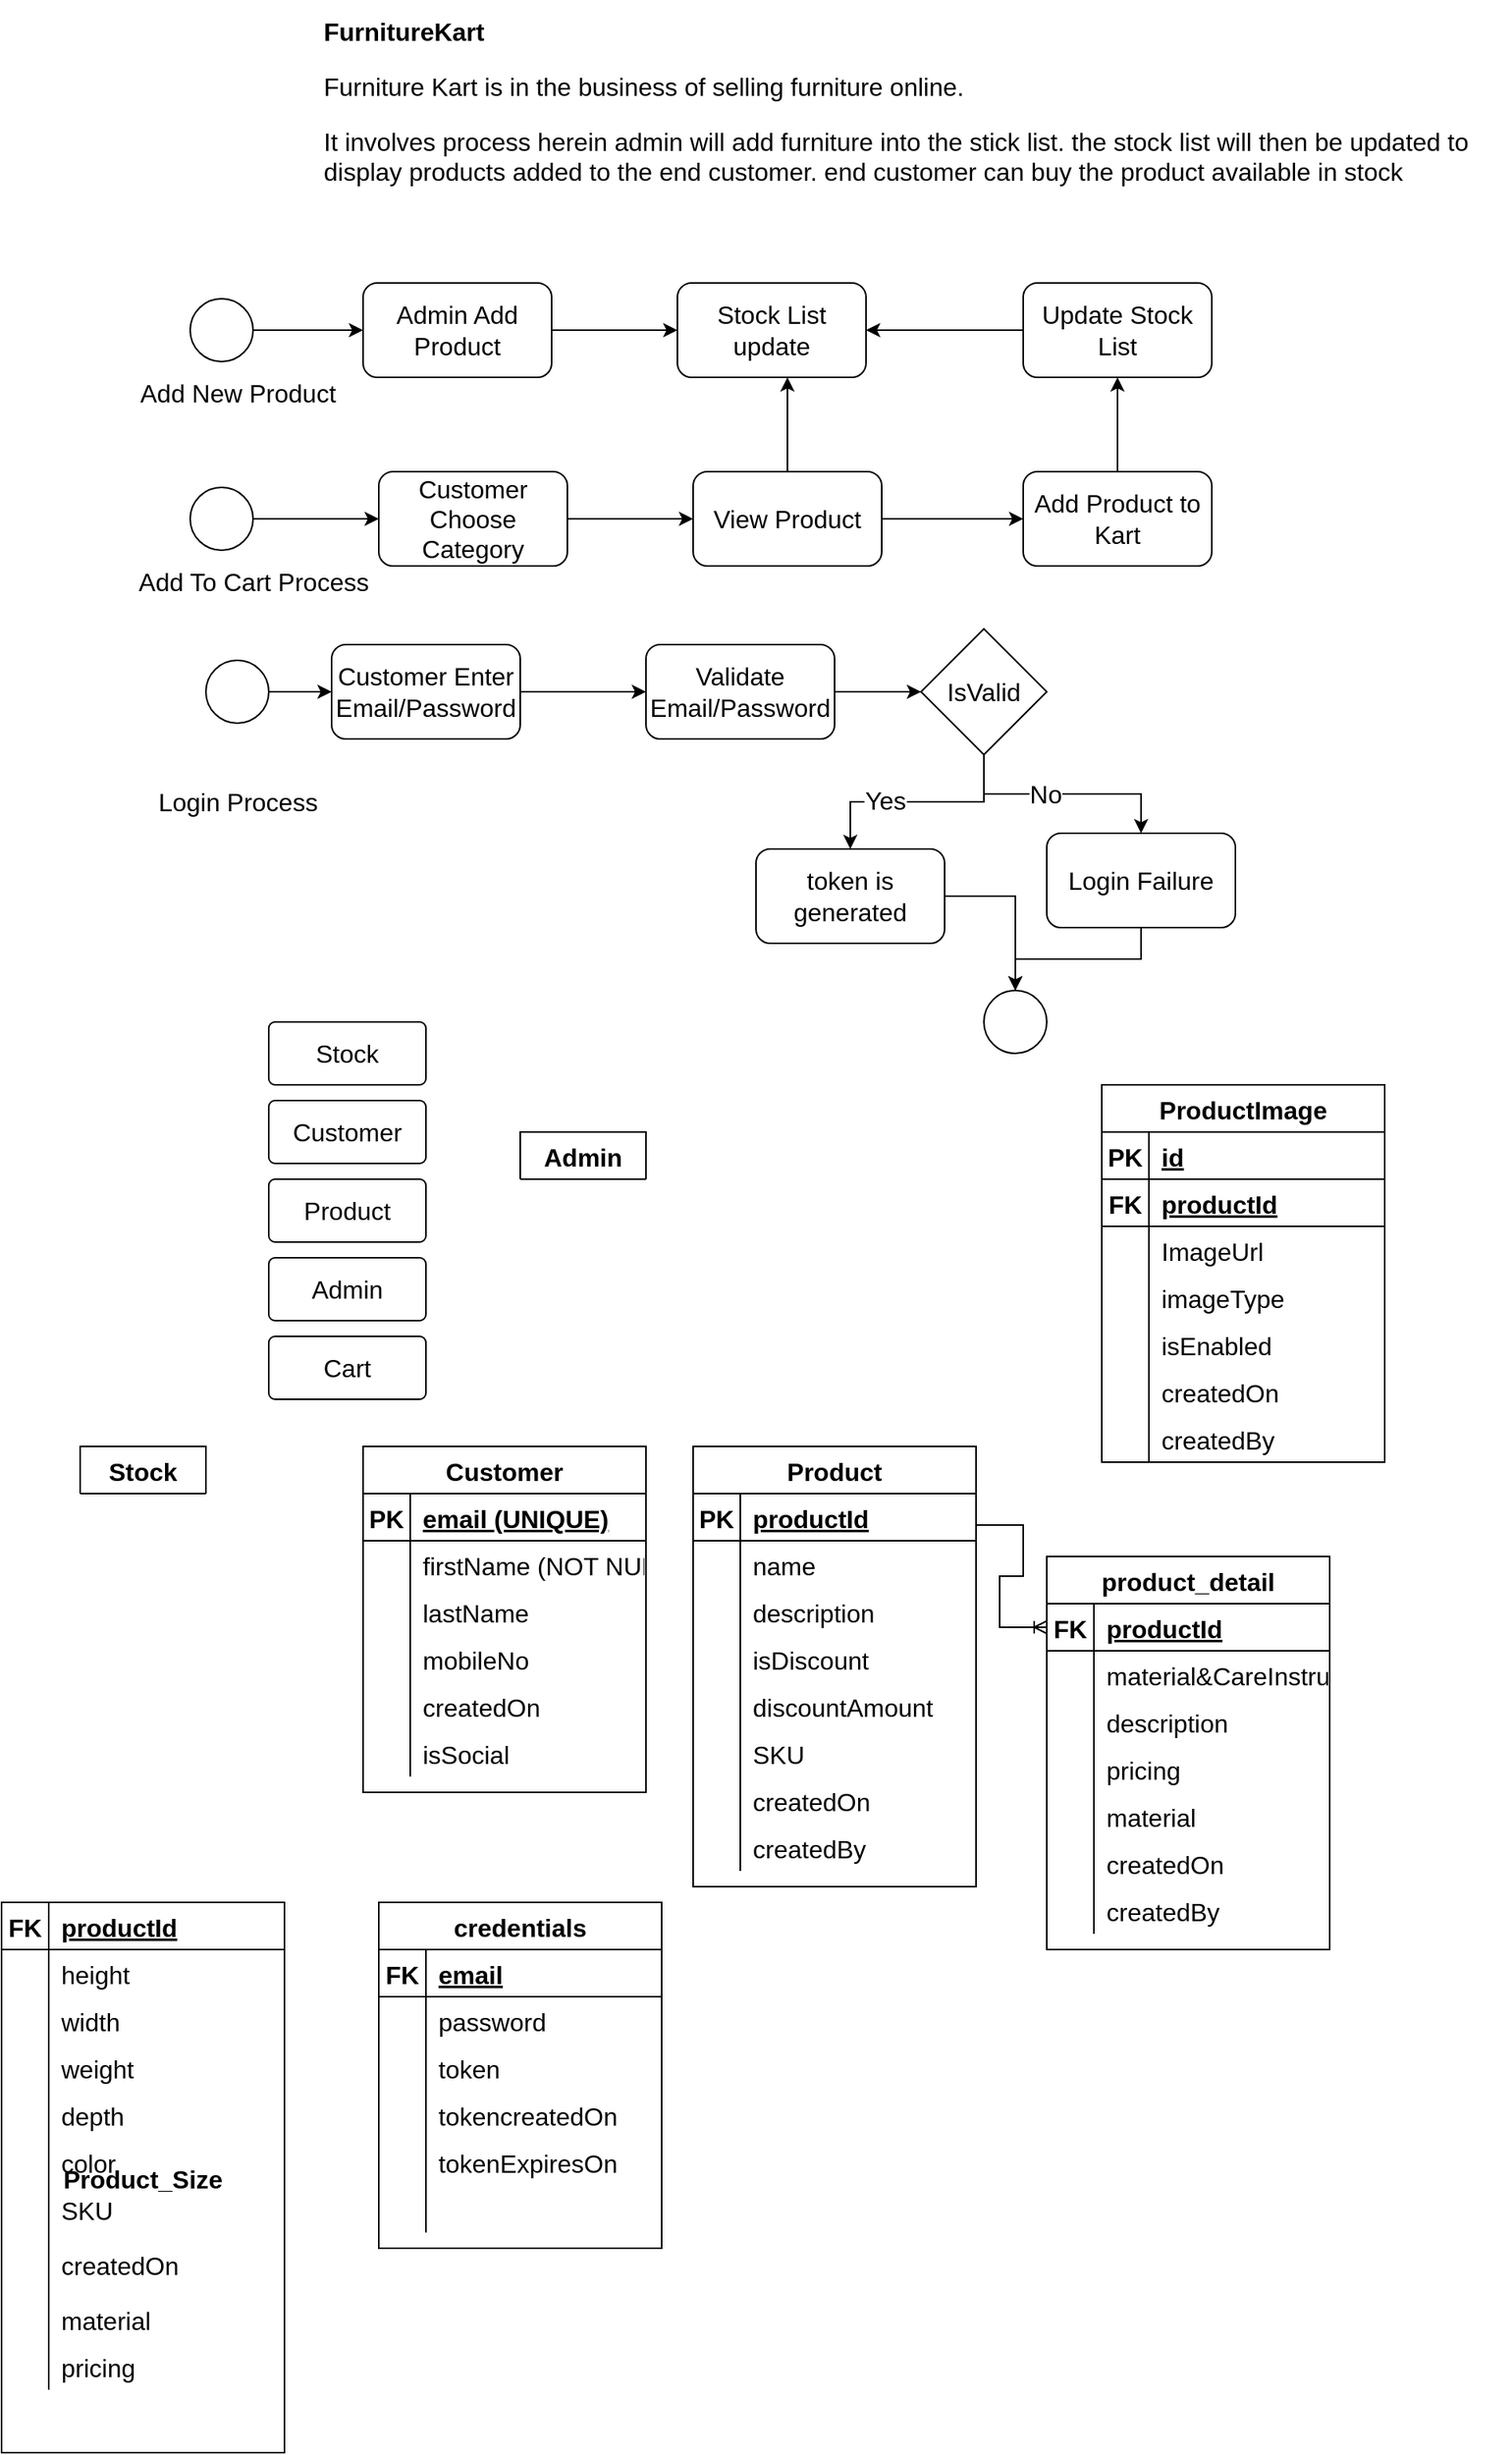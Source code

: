 <mxfile version="16.6.4" type="device" pages="2"><diagram id="ShUSUeDuB7ZtvweGis2q" name="Page-1"><mxGraphModel dx="1826" dy="587" grid="1" gridSize="10" guides="1" tooltips="1" connect="1" arrows="1" fold="1" page="1" pageScale="1" pageWidth="850" pageHeight="1100" math="0" shadow="0"><root><mxCell id="0"/><mxCell id="1" parent="0"/><mxCell id="bOqX02ZXK56ngoYSc4A--1" value="&lt;h1 style=&quot;font-size: 16px&quot;&gt;&lt;font style=&quot;font-size: 16px&quot;&gt;FurnitureKart&lt;/font&gt;&lt;/h1&gt;&lt;p style=&quot;font-size: 16px&quot;&gt;&lt;font style=&quot;font-size: 16px&quot;&gt;Furniture Kart is in the business of selling furniture online.&lt;/font&gt;&lt;/p&gt;&lt;p style=&quot;font-size: 16px&quot;&gt;&lt;font style=&quot;font-size: 16px&quot;&gt;It involves process herein admin will add furniture into the stick list. the stock list will then be updated to display products added to the end customer. end customer can buy the product available in stock&lt;/font&gt;&lt;/p&gt;&lt;p style=&quot;font-size: 16px&quot;&gt;&lt;font style=&quot;font-size: 16px&quot;&gt;&amp;nbsp;&lt;/font&gt;&lt;/p&gt;" style="text;html=1;strokeColor=none;fillColor=none;spacing=5;spacingTop=-20;whiteSpace=wrap;overflow=hidden;rounded=0;" parent="1" vertex="1"><mxGeometry x="40" y="40" width="760" height="120" as="geometry"/></mxCell><mxCell id="bOqX02ZXK56ngoYSc4A--4" value="" style="edgeStyle=orthogonalEdgeStyle;rounded=0;orthogonalLoop=1;jettySize=auto;html=1;fontSize=16;" parent="1" source="bOqX02ZXK56ngoYSc4A--2" target="bOqX02ZXK56ngoYSc4A--3" edge="1"><mxGeometry relative="1" as="geometry"/></mxCell><mxCell id="bOqX02ZXK56ngoYSc4A--2" value="Admin Add Product" style="rounded=1;whiteSpace=wrap;html=1;fontSize=16;" parent="1" vertex="1"><mxGeometry x="70" y="210" width="120" height="60" as="geometry"/></mxCell><mxCell id="bOqX02ZXK56ngoYSc4A--3" value="Stock List update" style="whiteSpace=wrap;html=1;fontSize=16;rounded=1;" parent="1" vertex="1"><mxGeometry x="270" y="210" width="120" height="60" as="geometry"/></mxCell><mxCell id="bOqX02ZXK56ngoYSc4A--9" value="" style="edgeStyle=orthogonalEdgeStyle;rounded=0;orthogonalLoop=1;jettySize=auto;html=1;fontSize=16;" parent="1" source="bOqX02ZXK56ngoYSc4A--7" target="bOqX02ZXK56ngoYSc4A--8" edge="1"><mxGeometry relative="1" as="geometry"/></mxCell><mxCell id="bOqX02ZXK56ngoYSc4A--7" value="Customer Choose Category" style="rounded=1;whiteSpace=wrap;html=1;fontSize=16;" parent="1" vertex="1"><mxGeometry x="80" y="330" width="120" height="60" as="geometry"/></mxCell><mxCell id="bOqX02ZXK56ngoYSc4A--10" value="" style="edgeStyle=orthogonalEdgeStyle;rounded=0;orthogonalLoop=1;jettySize=auto;html=1;fontSize=16;" parent="1" source="bOqX02ZXK56ngoYSc4A--8" edge="1"><mxGeometry relative="1" as="geometry"><mxPoint x="340" y="270" as="targetPoint"/></mxGeometry></mxCell><mxCell id="bOqX02ZXK56ngoYSc4A--12" value="" style="edgeStyle=orthogonalEdgeStyle;rounded=0;orthogonalLoop=1;jettySize=auto;html=1;fontSize=16;" parent="1" source="bOqX02ZXK56ngoYSc4A--8" target="bOqX02ZXK56ngoYSc4A--11" edge="1"><mxGeometry relative="1" as="geometry"/></mxCell><mxCell id="bOqX02ZXK56ngoYSc4A--8" value="View Product" style="whiteSpace=wrap;html=1;fontSize=16;rounded=1;" parent="1" vertex="1"><mxGeometry x="280" y="330" width="120" height="60" as="geometry"/></mxCell><mxCell id="bOqX02ZXK56ngoYSc4A--14" value="" style="edgeStyle=orthogonalEdgeStyle;rounded=0;orthogonalLoop=1;jettySize=auto;html=1;fontSize=16;" parent="1" source="bOqX02ZXK56ngoYSc4A--11" target="bOqX02ZXK56ngoYSc4A--13" edge="1"><mxGeometry relative="1" as="geometry"/></mxCell><mxCell id="bOqX02ZXK56ngoYSc4A--11" value="Add Product to Kart" style="whiteSpace=wrap;html=1;fontSize=16;rounded=1;" parent="1" vertex="1"><mxGeometry x="490" y="330" width="120" height="60" as="geometry"/></mxCell><mxCell id="bOqX02ZXK56ngoYSc4A--15" value="" style="edgeStyle=orthogonalEdgeStyle;rounded=0;orthogonalLoop=1;jettySize=auto;html=1;fontSize=16;" parent="1" source="bOqX02ZXK56ngoYSc4A--13" target="bOqX02ZXK56ngoYSc4A--3" edge="1"><mxGeometry relative="1" as="geometry"/></mxCell><mxCell id="bOqX02ZXK56ngoYSc4A--13" value="Update Stock List" style="whiteSpace=wrap;html=1;fontSize=16;rounded=1;" parent="1" vertex="1"><mxGeometry x="490" y="210" width="120" height="60" as="geometry"/></mxCell><mxCell id="bOqX02ZXK56ngoYSc4A--17" value="" style="edgeStyle=orthogonalEdgeStyle;rounded=0;orthogonalLoop=1;jettySize=auto;html=1;fontSize=16;" parent="1" source="bOqX02ZXK56ngoYSc4A--16" target="bOqX02ZXK56ngoYSc4A--2" edge="1"><mxGeometry relative="1" as="geometry"/></mxCell><mxCell id="bOqX02ZXK56ngoYSc4A--16" value="" style="ellipse;whiteSpace=wrap;html=1;fontSize=16;" parent="1" vertex="1"><mxGeometry x="-40" y="220" width="40" height="40" as="geometry"/></mxCell><mxCell id="bOqX02ZXK56ngoYSc4A--20" value="" style="edgeStyle=orthogonalEdgeStyle;rounded=0;orthogonalLoop=1;jettySize=auto;html=1;fontSize=16;" parent="1" source="bOqX02ZXK56ngoYSc4A--18" target="bOqX02ZXK56ngoYSc4A--7" edge="1"><mxGeometry relative="1" as="geometry"/></mxCell><mxCell id="bOqX02ZXK56ngoYSc4A--18" value="" style="ellipse;whiteSpace=wrap;html=1;fontSize=16;" parent="1" vertex="1"><mxGeometry x="-40" y="340" width="40" height="40" as="geometry"/></mxCell><mxCell id="bOqX02ZXK56ngoYSc4A--21" value="Add To Cart Process" style="text;html=1;align=center;verticalAlign=middle;resizable=0;points=[];autosize=1;strokeColor=none;fillColor=none;fontSize=16;" parent="1" vertex="1"><mxGeometry x="-80" y="390" width="160" height="20" as="geometry"/></mxCell><mxCell id="bOqX02ZXK56ngoYSc4A--24" value="" style="edgeStyle=orthogonalEdgeStyle;rounded=0;orthogonalLoop=1;jettySize=auto;html=1;fontSize=16;" parent="1" source="bOqX02ZXK56ngoYSc4A--22" target="bOqX02ZXK56ngoYSc4A--23" edge="1"><mxGeometry relative="1" as="geometry"/></mxCell><mxCell id="bOqX02ZXK56ngoYSc4A--22" value="" style="ellipse;whiteSpace=wrap;html=1;fontSize=16;" parent="1" vertex="1"><mxGeometry x="-30" y="450" width="40" height="40" as="geometry"/></mxCell><mxCell id="bOqX02ZXK56ngoYSc4A--26" value="" style="edgeStyle=orthogonalEdgeStyle;rounded=0;orthogonalLoop=1;jettySize=auto;html=1;fontSize=16;" parent="1" source="bOqX02ZXK56ngoYSc4A--23" target="bOqX02ZXK56ngoYSc4A--25" edge="1"><mxGeometry relative="1" as="geometry"/></mxCell><mxCell id="bOqX02ZXK56ngoYSc4A--23" value="Customer Enter Email/Password" style="rounded=1;whiteSpace=wrap;html=1;fontSize=16;" parent="1" vertex="1"><mxGeometry x="50" y="440" width="120" height="60" as="geometry"/></mxCell><mxCell id="bOqX02ZXK56ngoYSc4A--30" value="" style="edgeStyle=orthogonalEdgeStyle;rounded=0;orthogonalLoop=1;jettySize=auto;html=1;fontSize=16;" parent="1" source="bOqX02ZXK56ngoYSc4A--25" target="bOqX02ZXK56ngoYSc4A--29" edge="1"><mxGeometry relative="1" as="geometry"/></mxCell><mxCell id="bOqX02ZXK56ngoYSc4A--25" value="Validate Email/Password" style="whiteSpace=wrap;html=1;fontSize=16;rounded=1;" parent="1" vertex="1"><mxGeometry x="250" y="440" width="120" height="60" as="geometry"/></mxCell><mxCell id="bOqX02ZXK56ngoYSc4A--37" style="edgeStyle=orthogonalEdgeStyle;rounded=0;orthogonalLoop=1;jettySize=auto;html=1;fontSize=16;" parent="1" source="bOqX02ZXK56ngoYSc4A--27" target="bOqX02ZXK56ngoYSc4A--36" edge="1"><mxGeometry relative="1" as="geometry"/></mxCell><mxCell id="bOqX02ZXK56ngoYSc4A--27" value="token is generated" style="whiteSpace=wrap;html=1;fontSize=16;rounded=1;" parent="1" vertex="1"><mxGeometry x="320" y="570" width="120" height="60" as="geometry"/></mxCell><mxCell id="bOqX02ZXK56ngoYSc4A--31" value="" style="edgeStyle=orthogonalEdgeStyle;rounded=0;orthogonalLoop=1;jettySize=auto;html=1;fontSize=16;" parent="1" source="bOqX02ZXK56ngoYSc4A--29" target="bOqX02ZXK56ngoYSc4A--27" edge="1"><mxGeometry relative="1" as="geometry"/></mxCell><mxCell id="bOqX02ZXK56ngoYSc4A--34" value="Yes" style="edgeLabel;html=1;align=center;verticalAlign=middle;resizable=0;points=[];fontSize=16;" parent="bOqX02ZXK56ngoYSc4A--31" vertex="1" connectable="0"><mxGeometry x="0.283" y="-1" relative="1" as="geometry"><mxPoint as="offset"/></mxGeometry></mxCell><mxCell id="bOqX02ZXK56ngoYSc4A--33" style="edgeStyle=orthogonalEdgeStyle;rounded=0;orthogonalLoop=1;jettySize=auto;html=1;fontSize=16;" parent="1" source="bOqX02ZXK56ngoYSc4A--29" target="bOqX02ZXK56ngoYSc4A--32" edge="1"><mxGeometry relative="1" as="geometry"/></mxCell><mxCell id="bOqX02ZXK56ngoYSc4A--35" value="No" style="edgeLabel;html=1;align=center;verticalAlign=middle;resizable=0;points=[];fontSize=16;" parent="bOqX02ZXK56ngoYSc4A--33" vertex="1" connectable="0"><mxGeometry x="-0.147" relative="1" as="geometry"><mxPoint as="offset"/></mxGeometry></mxCell><mxCell id="bOqX02ZXK56ngoYSc4A--29" value="IsValid" style="rhombus;whiteSpace=wrap;html=1;fontSize=16;" parent="1" vertex="1"><mxGeometry x="425" y="430" width="80" height="80" as="geometry"/></mxCell><mxCell id="bOqX02ZXK56ngoYSc4A--38" style="edgeStyle=orthogonalEdgeStyle;rounded=0;orthogonalLoop=1;jettySize=auto;html=1;fontSize=16;" parent="1" source="bOqX02ZXK56ngoYSc4A--32" target="bOqX02ZXK56ngoYSc4A--36" edge="1"><mxGeometry relative="1" as="geometry"/></mxCell><mxCell id="bOqX02ZXK56ngoYSc4A--32" value="Login Failure" style="whiteSpace=wrap;html=1;fontSize=16;rounded=1;" parent="1" vertex="1"><mxGeometry x="505" y="560" width="120" height="60" as="geometry"/></mxCell><mxCell id="bOqX02ZXK56ngoYSc4A--36" value="" style="ellipse;whiteSpace=wrap;html=1;fontSize=16;" parent="1" vertex="1"><mxGeometry x="465" y="660" width="40" height="40" as="geometry"/></mxCell><mxCell id="bOqX02ZXK56ngoYSc4A--39" value="Login Process" style="text;html=1;align=center;verticalAlign=middle;resizable=0;points=[];autosize=1;strokeColor=none;fillColor=none;fontSize=16;" parent="1" vertex="1"><mxGeometry x="-70" y="530" width="120" height="20" as="geometry"/></mxCell><mxCell id="bOqX02ZXK56ngoYSc4A--40" value="Stock" style="rounded=1;arcSize=10;whiteSpace=wrap;html=1;align=center;fontSize=16;" parent="1" vertex="1"><mxGeometry x="10" y="680" width="100" height="40" as="geometry"/></mxCell><mxCell id="bOqX02ZXK56ngoYSc4A--41" value="Customer" style="rounded=1;arcSize=10;whiteSpace=wrap;html=1;align=center;fontSize=16;" parent="1" vertex="1"><mxGeometry x="10" y="730" width="100" height="40" as="geometry"/></mxCell><mxCell id="bOqX02ZXK56ngoYSc4A--42" value="Admin" style="rounded=1;arcSize=10;whiteSpace=wrap;html=1;align=center;fontSize=16;" parent="1" vertex="1"><mxGeometry x="10" y="830" width="100" height="40" as="geometry"/></mxCell><mxCell id="bOqX02ZXK56ngoYSc4A--43" value="Product" style="rounded=1;arcSize=10;whiteSpace=wrap;html=1;align=center;fontSize=16;" parent="1" vertex="1"><mxGeometry x="10" y="780" width="100" height="40" as="geometry"/></mxCell><mxCell id="bOqX02ZXK56ngoYSc4A--44" value="Cart" style="rounded=1;arcSize=10;whiteSpace=wrap;html=1;align=center;fontSize=16;" parent="1" vertex="1"><mxGeometry x="10" y="880" width="100" height="40" as="geometry"/></mxCell><mxCell id="bOqX02ZXK56ngoYSc4A--48" value="Admin" style="shape=table;startSize=30;container=1;collapsible=1;childLayout=tableLayout;fixedRows=1;rowLines=0;fontStyle=1;align=center;resizeLast=1;fontSize=16;" parent="1" vertex="1" collapsed="1"><mxGeometry x="170" y="750" width="80" height="30" as="geometry"><mxRectangle x="170" y="750" width="180" height="210" as="alternateBounds"/></mxGeometry></mxCell><mxCell id="bOqX02ZXK56ngoYSc4A--49" value="" style="shape=tableRow;horizontal=0;startSize=0;swimlaneHead=0;swimlaneBody=0;fillColor=none;collapsible=0;dropTarget=0;points=[[0,0.5],[1,0.5]];portConstraint=eastwest;top=0;left=0;right=0;bottom=1;fontSize=16;" parent="bOqX02ZXK56ngoYSc4A--48" vertex="1"><mxGeometry y="30" width="180" height="30" as="geometry"/></mxCell><mxCell id="bOqX02ZXK56ngoYSc4A--50" value="PK" style="shape=partialRectangle;connectable=0;fillColor=none;top=0;left=0;bottom=0;right=0;fontStyle=1;overflow=hidden;fontSize=16;" parent="bOqX02ZXK56ngoYSc4A--49" vertex="1"><mxGeometry width="30" height="30" as="geometry"><mxRectangle width="30" height="30" as="alternateBounds"/></mxGeometry></mxCell><mxCell id="bOqX02ZXK56ngoYSc4A--51" value="id" style="shape=partialRectangle;connectable=0;fillColor=none;top=0;left=0;bottom=0;right=0;align=left;spacingLeft=6;fontStyle=5;overflow=hidden;fontSize=16;" parent="bOqX02ZXK56ngoYSc4A--49" vertex="1"><mxGeometry x="30" width="150" height="30" as="geometry"><mxRectangle width="150" height="30" as="alternateBounds"/></mxGeometry></mxCell><mxCell id="bOqX02ZXK56ngoYSc4A--52" value="" style="shape=tableRow;horizontal=0;startSize=0;swimlaneHead=0;swimlaneBody=0;fillColor=none;collapsible=0;dropTarget=0;points=[[0,0.5],[1,0.5]];portConstraint=eastwest;top=0;left=0;right=0;bottom=0;fontSize=16;" parent="bOqX02ZXK56ngoYSc4A--48" vertex="1"><mxGeometry y="60" width="180" height="30" as="geometry"/></mxCell><mxCell id="bOqX02ZXK56ngoYSc4A--53" value="" style="shape=partialRectangle;connectable=0;fillColor=none;top=0;left=0;bottom=0;right=0;editable=1;overflow=hidden;fontSize=16;" parent="bOqX02ZXK56ngoYSc4A--52" vertex="1"><mxGeometry width="30" height="30" as="geometry"><mxRectangle width="30" height="30" as="alternateBounds"/></mxGeometry></mxCell><mxCell id="bOqX02ZXK56ngoYSc4A--54" value="fullName" style="shape=partialRectangle;connectable=0;fillColor=none;top=0;left=0;bottom=0;right=0;align=left;spacingLeft=6;overflow=hidden;fontSize=16;" parent="bOqX02ZXK56ngoYSc4A--52" vertex="1"><mxGeometry x="30" width="150" height="30" as="geometry"><mxRectangle width="150" height="30" as="alternateBounds"/></mxGeometry></mxCell><mxCell id="bOqX02ZXK56ngoYSc4A--55" value="" style="shape=tableRow;horizontal=0;startSize=0;swimlaneHead=0;swimlaneBody=0;fillColor=none;collapsible=0;dropTarget=0;points=[[0,0.5],[1,0.5]];portConstraint=eastwest;top=0;left=0;right=0;bottom=0;fontSize=16;" parent="bOqX02ZXK56ngoYSc4A--48" vertex="1"><mxGeometry y="90" width="180" height="30" as="geometry"/></mxCell><mxCell id="bOqX02ZXK56ngoYSc4A--56" value="" style="shape=partialRectangle;connectable=0;fillColor=none;top=0;left=0;bottom=0;right=0;editable=1;overflow=hidden;fontSize=16;" parent="bOqX02ZXK56ngoYSc4A--55" vertex="1"><mxGeometry width="30" height="30" as="geometry"><mxRectangle width="30" height="30" as="alternateBounds"/></mxGeometry></mxCell><mxCell id="bOqX02ZXK56ngoYSc4A--57" value="lastLogggedIn" style="shape=partialRectangle;connectable=0;fillColor=none;top=0;left=0;bottom=0;right=0;align=left;spacingLeft=6;overflow=hidden;fontSize=16;" parent="bOqX02ZXK56ngoYSc4A--55" vertex="1"><mxGeometry x="30" width="150" height="30" as="geometry"><mxRectangle width="150" height="30" as="alternateBounds"/></mxGeometry></mxCell><mxCell id="bOqX02ZXK56ngoYSc4A--58" value="" style="shape=tableRow;horizontal=0;startSize=0;swimlaneHead=0;swimlaneBody=0;fillColor=none;collapsible=0;dropTarget=0;points=[[0,0.5],[1,0.5]];portConstraint=eastwest;top=0;left=0;right=0;bottom=0;fontSize=16;" parent="bOqX02ZXK56ngoYSc4A--48" vertex="1"><mxGeometry y="120" width="180" height="30" as="geometry"/></mxCell><mxCell id="bOqX02ZXK56ngoYSc4A--59" value="" style="shape=partialRectangle;connectable=0;fillColor=none;top=0;left=0;bottom=0;right=0;editable=1;overflow=hidden;fontSize=16;" parent="bOqX02ZXK56ngoYSc4A--58" vertex="1"><mxGeometry width="30" height="30" as="geometry"><mxRectangle width="30" height="30" as="alternateBounds"/></mxGeometry></mxCell><mxCell id="bOqX02ZXK56ngoYSc4A--60" value="isEnabled" style="shape=partialRectangle;connectable=0;fillColor=none;top=0;left=0;bottom=0;right=0;align=left;spacingLeft=6;overflow=hidden;fontSize=16;" parent="bOqX02ZXK56ngoYSc4A--58" vertex="1"><mxGeometry x="30" width="150" height="30" as="geometry"><mxRectangle width="150" height="30" as="alternateBounds"/></mxGeometry></mxCell><mxCell id="bOqX02ZXK56ngoYSc4A--77" style="shape=tableRow;horizontal=0;startSize=0;swimlaneHead=0;swimlaneBody=0;fillColor=none;collapsible=0;dropTarget=0;points=[[0,0.5],[1,0.5]];portConstraint=eastwest;top=0;left=0;right=0;bottom=0;fontSize=16;" parent="bOqX02ZXK56ngoYSc4A--48" vertex="1"><mxGeometry y="150" width="180" height="30" as="geometry"/></mxCell><mxCell id="bOqX02ZXK56ngoYSc4A--78" style="shape=partialRectangle;connectable=0;fillColor=none;top=0;left=0;bottom=0;right=0;editable=1;overflow=hidden;fontSize=16;" parent="bOqX02ZXK56ngoYSc4A--77" vertex="1"><mxGeometry width="30" height="30" as="geometry"><mxRectangle width="30" height="30" as="alternateBounds"/></mxGeometry></mxCell><mxCell id="bOqX02ZXK56ngoYSc4A--79" value="createdOn" style="shape=partialRectangle;connectable=0;fillColor=none;top=0;left=0;bottom=0;right=0;align=left;spacingLeft=6;overflow=hidden;fontSize=16;" parent="bOqX02ZXK56ngoYSc4A--77" vertex="1"><mxGeometry x="30" width="150" height="30" as="geometry"><mxRectangle width="150" height="30" as="alternateBounds"/></mxGeometry></mxCell><mxCell id="bOqX02ZXK56ngoYSc4A--74" style="shape=tableRow;horizontal=0;startSize=0;swimlaneHead=0;swimlaneBody=0;fillColor=none;collapsible=0;dropTarget=0;points=[[0,0.5],[1,0.5]];portConstraint=eastwest;top=0;left=0;right=0;bottom=0;fontSize=16;" parent="bOqX02ZXK56ngoYSc4A--48" vertex="1"><mxGeometry y="180" width="180" height="30" as="geometry"/></mxCell><mxCell id="bOqX02ZXK56ngoYSc4A--75" style="shape=partialRectangle;connectable=0;fillColor=none;top=0;left=0;bottom=0;right=0;editable=1;overflow=hidden;fontSize=16;" parent="bOqX02ZXK56ngoYSc4A--74" vertex="1"><mxGeometry width="30" height="30" as="geometry"><mxRectangle width="30" height="30" as="alternateBounds"/></mxGeometry></mxCell><mxCell id="bOqX02ZXK56ngoYSc4A--76" value="createdBy" style="shape=partialRectangle;connectable=0;fillColor=none;top=0;left=0;bottom=0;right=0;align=left;spacingLeft=6;overflow=hidden;fontSize=16;" parent="bOqX02ZXK56ngoYSc4A--74" vertex="1"><mxGeometry x="30" width="150" height="30" as="geometry"><mxRectangle width="150" height="30" as="alternateBounds"/></mxGeometry></mxCell><mxCell id="bOqX02ZXK56ngoYSc4A--61" value="" style="shape=tableRow;horizontal=0;startSize=0;swimlaneHead=0;swimlaneBody=0;fillColor=none;collapsible=0;dropTarget=0;points=[[0,0.5],[1,0.5]];portConstraint=eastwest;top=0;left=0;right=0;bottom=0;fontSize=16;" parent="1" vertex="1"><mxGeometry x="20" y="1100" width="180" height="30" as="geometry"/></mxCell><mxCell id="bOqX02ZXK56ngoYSc4A--62" value="" style="shape=partialRectangle;connectable=0;fillColor=none;top=0;left=0;bottom=0;right=0;editable=1;overflow=hidden;fontSize=16;" parent="bOqX02ZXK56ngoYSc4A--61" vertex="1"><mxGeometry width="30" height="30" as="geometry"><mxRectangle width="30" height="30" as="alternateBounds"/></mxGeometry></mxCell><mxCell id="bOqX02ZXK56ngoYSc4A--80" value="Customer" style="shape=table;startSize=30;container=1;collapsible=1;childLayout=tableLayout;fixedRows=1;rowLines=0;fontStyle=1;align=center;resizeLast=1;fontSize=16;" parent="1" vertex="1"><mxGeometry x="70" y="950" width="180" height="220" as="geometry"><mxRectangle x="120" y="950" width="110" height="30" as="alternateBounds"/></mxGeometry></mxCell><mxCell id="bOqX02ZXK56ngoYSc4A--81" value="" style="shape=tableRow;horizontal=0;startSize=0;swimlaneHead=0;swimlaneBody=0;fillColor=none;collapsible=0;dropTarget=0;points=[[0,0.5],[1,0.5]];portConstraint=eastwest;top=0;left=0;right=0;bottom=1;fontSize=16;" parent="bOqX02ZXK56ngoYSc4A--80" vertex="1"><mxGeometry y="30" width="180" height="30" as="geometry"/></mxCell><mxCell id="bOqX02ZXK56ngoYSc4A--82" value="PK" style="shape=partialRectangle;connectable=0;fillColor=none;top=0;left=0;bottom=0;right=0;fontStyle=1;overflow=hidden;fontSize=16;" parent="bOqX02ZXK56ngoYSc4A--81" vertex="1"><mxGeometry width="30" height="30" as="geometry"><mxRectangle width="30" height="30" as="alternateBounds"/></mxGeometry></mxCell><mxCell id="bOqX02ZXK56ngoYSc4A--83" value="email (UNIQUE)" style="shape=partialRectangle;connectable=0;fillColor=none;top=0;left=0;bottom=0;right=0;align=left;spacingLeft=6;fontStyle=5;overflow=hidden;fontSize=16;" parent="bOqX02ZXK56ngoYSc4A--81" vertex="1"><mxGeometry x="30" width="150" height="30" as="geometry"><mxRectangle width="150" height="30" as="alternateBounds"/></mxGeometry></mxCell><mxCell id="bOqX02ZXK56ngoYSc4A--84" value="" style="shape=tableRow;horizontal=0;startSize=0;swimlaneHead=0;swimlaneBody=0;fillColor=none;collapsible=0;dropTarget=0;points=[[0,0.5],[1,0.5]];portConstraint=eastwest;top=0;left=0;right=0;bottom=0;fontSize=16;" parent="bOqX02ZXK56ngoYSc4A--80" vertex="1"><mxGeometry y="60" width="180" height="30" as="geometry"/></mxCell><mxCell id="bOqX02ZXK56ngoYSc4A--85" value="" style="shape=partialRectangle;connectable=0;fillColor=none;top=0;left=0;bottom=0;right=0;editable=1;overflow=hidden;fontSize=16;" parent="bOqX02ZXK56ngoYSc4A--84" vertex="1"><mxGeometry width="30" height="30" as="geometry"><mxRectangle width="30" height="30" as="alternateBounds"/></mxGeometry></mxCell><mxCell id="bOqX02ZXK56ngoYSc4A--86" value="firstName (NOT NULL)" style="shape=partialRectangle;connectable=0;fillColor=none;top=0;left=0;bottom=0;right=0;align=left;spacingLeft=6;overflow=hidden;fontSize=16;" parent="bOqX02ZXK56ngoYSc4A--84" vertex="1"><mxGeometry x="30" width="150" height="30" as="geometry"><mxRectangle width="150" height="30" as="alternateBounds"/></mxGeometry></mxCell><mxCell id="bOqX02ZXK56ngoYSc4A--87" value="" style="shape=tableRow;horizontal=0;startSize=0;swimlaneHead=0;swimlaneBody=0;fillColor=none;collapsible=0;dropTarget=0;points=[[0,0.5],[1,0.5]];portConstraint=eastwest;top=0;left=0;right=0;bottom=0;fontSize=16;" parent="bOqX02ZXK56ngoYSc4A--80" vertex="1"><mxGeometry y="90" width="180" height="30" as="geometry"/></mxCell><mxCell id="bOqX02ZXK56ngoYSc4A--88" value="" style="shape=partialRectangle;connectable=0;fillColor=none;top=0;left=0;bottom=0;right=0;editable=1;overflow=hidden;fontSize=16;" parent="bOqX02ZXK56ngoYSc4A--87" vertex="1"><mxGeometry width="30" height="30" as="geometry"><mxRectangle width="30" height="30" as="alternateBounds"/></mxGeometry></mxCell><mxCell id="bOqX02ZXK56ngoYSc4A--89" value="lastName" style="shape=partialRectangle;connectable=0;fillColor=none;top=0;left=0;bottom=0;right=0;align=left;spacingLeft=6;overflow=hidden;fontSize=16;" parent="bOqX02ZXK56ngoYSc4A--87" vertex="1"><mxGeometry x="30" width="150" height="30" as="geometry"><mxRectangle width="150" height="30" as="alternateBounds"/></mxGeometry></mxCell><mxCell id="bOqX02ZXK56ngoYSc4A--90" value="" style="shape=tableRow;horizontal=0;startSize=0;swimlaneHead=0;swimlaneBody=0;fillColor=none;collapsible=0;dropTarget=0;points=[[0,0.5],[1,0.5]];portConstraint=eastwest;top=0;left=0;right=0;bottom=0;fontSize=16;" parent="bOqX02ZXK56ngoYSc4A--80" vertex="1"><mxGeometry y="120" width="180" height="30" as="geometry"/></mxCell><mxCell id="bOqX02ZXK56ngoYSc4A--91" value="" style="shape=partialRectangle;connectable=0;fillColor=none;top=0;left=0;bottom=0;right=0;editable=1;overflow=hidden;fontSize=16;" parent="bOqX02ZXK56ngoYSc4A--90" vertex="1"><mxGeometry width="30" height="30" as="geometry"><mxRectangle width="30" height="30" as="alternateBounds"/></mxGeometry></mxCell><mxCell id="bOqX02ZXK56ngoYSc4A--92" value="mobileNo" style="shape=partialRectangle;connectable=0;fillColor=none;top=0;left=0;bottom=0;right=0;align=left;spacingLeft=6;overflow=hidden;fontSize=16;" parent="bOqX02ZXK56ngoYSc4A--90" vertex="1"><mxGeometry x="30" width="150" height="30" as="geometry"><mxRectangle width="150" height="30" as="alternateBounds"/></mxGeometry></mxCell><mxCell id="bOqX02ZXK56ngoYSc4A--99" style="shape=tableRow;horizontal=0;startSize=0;swimlaneHead=0;swimlaneBody=0;fillColor=none;collapsible=0;dropTarget=0;points=[[0,0.5],[1,0.5]];portConstraint=eastwest;top=0;left=0;right=0;bottom=0;fontSize=16;" parent="bOqX02ZXK56ngoYSc4A--80" vertex="1"><mxGeometry y="150" width="180" height="30" as="geometry"/></mxCell><mxCell id="bOqX02ZXK56ngoYSc4A--100" style="shape=partialRectangle;connectable=0;fillColor=none;top=0;left=0;bottom=0;right=0;editable=1;overflow=hidden;fontSize=16;" parent="bOqX02ZXK56ngoYSc4A--99" vertex="1"><mxGeometry width="30" height="30" as="geometry"><mxRectangle width="30" height="30" as="alternateBounds"/></mxGeometry></mxCell><mxCell id="bOqX02ZXK56ngoYSc4A--101" value="createdOn" style="shape=partialRectangle;connectable=0;fillColor=none;top=0;left=0;bottom=0;right=0;align=left;spacingLeft=6;overflow=hidden;fontSize=16;" parent="bOqX02ZXK56ngoYSc4A--99" vertex="1"><mxGeometry x="30" width="150" height="30" as="geometry"><mxRectangle width="150" height="30" as="alternateBounds"/></mxGeometry></mxCell><mxCell id="bOqX02ZXK56ngoYSc4A--96" style="shape=tableRow;horizontal=0;startSize=0;swimlaneHead=0;swimlaneBody=0;fillColor=none;collapsible=0;dropTarget=0;points=[[0,0.5],[1,0.5]];portConstraint=eastwest;top=0;left=0;right=0;bottom=0;fontSize=16;" parent="bOqX02ZXK56ngoYSc4A--80" vertex="1"><mxGeometry y="180" width="180" height="30" as="geometry"/></mxCell><mxCell id="bOqX02ZXK56ngoYSc4A--97" style="shape=partialRectangle;connectable=0;fillColor=none;top=0;left=0;bottom=0;right=0;editable=1;overflow=hidden;fontSize=16;" parent="bOqX02ZXK56ngoYSc4A--96" vertex="1"><mxGeometry width="30" height="30" as="geometry"><mxRectangle width="30" height="30" as="alternateBounds"/></mxGeometry></mxCell><mxCell id="bOqX02ZXK56ngoYSc4A--98" value="isSocial" style="shape=partialRectangle;connectable=0;fillColor=none;top=0;left=0;bottom=0;right=0;align=left;spacingLeft=6;overflow=hidden;fontSize=16;" parent="bOqX02ZXK56ngoYSc4A--96" vertex="1"><mxGeometry x="30" width="150" height="30" as="geometry"><mxRectangle width="150" height="30" as="alternateBounds"/></mxGeometry></mxCell><mxCell id="bOqX02ZXK56ngoYSc4A--102" value="Product" style="shape=table;startSize=30;container=1;collapsible=1;childLayout=tableLayout;fixedRows=1;rowLines=0;fontStyle=1;align=center;resizeLast=1;fontSize=16;" parent="1" vertex="1"><mxGeometry x="280" y="950" width="180" height="280" as="geometry"><mxRectangle x="280" y="950" width="110" height="30" as="alternateBounds"/></mxGeometry></mxCell><mxCell id="bOqX02ZXK56ngoYSc4A--103" value="" style="shape=tableRow;horizontal=0;startSize=0;swimlaneHead=0;swimlaneBody=0;fillColor=none;collapsible=0;dropTarget=0;points=[[0,0.5],[1,0.5]];portConstraint=eastwest;top=0;left=0;right=0;bottom=1;fontSize=16;" parent="bOqX02ZXK56ngoYSc4A--102" vertex="1"><mxGeometry y="30" width="180" height="30" as="geometry"/></mxCell><mxCell id="bOqX02ZXK56ngoYSc4A--104" value="PK" style="shape=partialRectangle;connectable=0;fillColor=none;top=0;left=0;bottom=0;right=0;fontStyle=1;overflow=hidden;fontSize=16;" parent="bOqX02ZXK56ngoYSc4A--103" vertex="1"><mxGeometry width="30" height="30" as="geometry"><mxRectangle width="30" height="30" as="alternateBounds"/></mxGeometry></mxCell><mxCell id="bOqX02ZXK56ngoYSc4A--105" value="productId" style="shape=partialRectangle;connectable=0;fillColor=none;top=0;left=0;bottom=0;right=0;align=left;spacingLeft=6;fontStyle=5;overflow=hidden;fontSize=16;" parent="bOqX02ZXK56ngoYSc4A--103" vertex="1"><mxGeometry x="30" width="150" height="30" as="geometry"><mxRectangle width="150" height="30" as="alternateBounds"/></mxGeometry></mxCell><mxCell id="bOqX02ZXK56ngoYSc4A--106" value="" style="shape=tableRow;horizontal=0;startSize=0;swimlaneHead=0;swimlaneBody=0;fillColor=none;collapsible=0;dropTarget=0;points=[[0,0.5],[1,0.5]];portConstraint=eastwest;top=0;left=0;right=0;bottom=0;fontSize=16;" parent="bOqX02ZXK56ngoYSc4A--102" vertex="1"><mxGeometry y="60" width="180" height="30" as="geometry"/></mxCell><mxCell id="bOqX02ZXK56ngoYSc4A--107" value="" style="shape=partialRectangle;connectable=0;fillColor=none;top=0;left=0;bottom=0;right=0;editable=1;overflow=hidden;fontSize=16;" parent="bOqX02ZXK56ngoYSc4A--106" vertex="1"><mxGeometry width="30" height="30" as="geometry"><mxRectangle width="30" height="30" as="alternateBounds"/></mxGeometry></mxCell><mxCell id="bOqX02ZXK56ngoYSc4A--108" value="name" style="shape=partialRectangle;connectable=0;fillColor=none;top=0;left=0;bottom=0;right=0;align=left;spacingLeft=6;overflow=hidden;fontSize=16;" parent="bOqX02ZXK56ngoYSc4A--106" vertex="1"><mxGeometry x="30" width="150" height="30" as="geometry"><mxRectangle width="150" height="30" as="alternateBounds"/></mxGeometry></mxCell><mxCell id="bOqX02ZXK56ngoYSc4A--109" value="" style="shape=tableRow;horizontal=0;startSize=0;swimlaneHead=0;swimlaneBody=0;fillColor=none;collapsible=0;dropTarget=0;points=[[0,0.5],[1,0.5]];portConstraint=eastwest;top=0;left=0;right=0;bottom=0;fontSize=16;" parent="bOqX02ZXK56ngoYSc4A--102" vertex="1"><mxGeometry y="90" width="180" height="30" as="geometry"/></mxCell><mxCell id="bOqX02ZXK56ngoYSc4A--110" value="" style="shape=partialRectangle;connectable=0;fillColor=none;top=0;left=0;bottom=0;right=0;editable=1;overflow=hidden;fontSize=16;" parent="bOqX02ZXK56ngoYSc4A--109" vertex="1"><mxGeometry width="30" height="30" as="geometry"><mxRectangle width="30" height="30" as="alternateBounds"/></mxGeometry></mxCell><mxCell id="bOqX02ZXK56ngoYSc4A--111" value="description" style="shape=partialRectangle;connectable=0;fillColor=none;top=0;left=0;bottom=0;right=0;align=left;spacingLeft=6;overflow=hidden;fontSize=16;" parent="bOqX02ZXK56ngoYSc4A--109" vertex="1"><mxGeometry x="30" width="150" height="30" as="geometry"><mxRectangle width="150" height="30" as="alternateBounds"/></mxGeometry></mxCell><mxCell id="bOqX02ZXK56ngoYSc4A--115" style="shape=tableRow;horizontal=0;startSize=0;swimlaneHead=0;swimlaneBody=0;fillColor=none;collapsible=0;dropTarget=0;points=[[0,0.5],[1,0.5]];portConstraint=eastwest;top=0;left=0;right=0;bottom=0;fontSize=16;" parent="bOqX02ZXK56ngoYSc4A--102" vertex="1"><mxGeometry y="120" width="180" height="30" as="geometry"/></mxCell><mxCell id="bOqX02ZXK56ngoYSc4A--116" style="shape=partialRectangle;connectable=0;fillColor=none;top=0;left=0;bottom=0;right=0;editable=1;overflow=hidden;fontSize=16;" parent="bOqX02ZXK56ngoYSc4A--115" vertex="1"><mxGeometry width="30" height="30" as="geometry"><mxRectangle width="30" height="30" as="alternateBounds"/></mxGeometry></mxCell><mxCell id="bOqX02ZXK56ngoYSc4A--117" value="isDiscount" style="shape=partialRectangle;connectable=0;fillColor=none;top=0;left=0;bottom=0;right=0;align=left;spacingLeft=6;overflow=hidden;fontSize=16;" parent="bOqX02ZXK56ngoYSc4A--115" vertex="1"><mxGeometry x="30" width="150" height="30" as="geometry"><mxRectangle width="150" height="30" as="alternateBounds"/></mxGeometry></mxCell><mxCell id="bOqX02ZXK56ngoYSc4A--118" style="shape=tableRow;horizontal=0;startSize=0;swimlaneHead=0;swimlaneBody=0;fillColor=none;collapsible=0;dropTarget=0;points=[[0,0.5],[1,0.5]];portConstraint=eastwest;top=0;left=0;right=0;bottom=0;fontSize=16;" parent="bOqX02ZXK56ngoYSc4A--102" vertex="1"><mxGeometry y="150" width="180" height="30" as="geometry"/></mxCell><mxCell id="bOqX02ZXK56ngoYSc4A--119" style="shape=partialRectangle;connectable=0;fillColor=none;top=0;left=0;bottom=0;right=0;editable=1;overflow=hidden;fontSize=16;" parent="bOqX02ZXK56ngoYSc4A--118" vertex="1"><mxGeometry width="30" height="30" as="geometry"><mxRectangle width="30" height="30" as="alternateBounds"/></mxGeometry></mxCell><mxCell id="bOqX02ZXK56ngoYSc4A--120" value="discountAmount" style="shape=partialRectangle;connectable=0;fillColor=none;top=0;left=0;bottom=0;right=0;align=left;spacingLeft=6;overflow=hidden;fontSize=16;" parent="bOqX02ZXK56ngoYSc4A--118" vertex="1"><mxGeometry x="30" width="150" height="30" as="geometry"><mxRectangle width="150" height="30" as="alternateBounds"/></mxGeometry></mxCell><mxCell id="bOqX02ZXK56ngoYSc4A--151" style="shape=tableRow;horizontal=0;startSize=0;swimlaneHead=0;swimlaneBody=0;fillColor=none;collapsible=0;dropTarget=0;points=[[0,0.5],[1,0.5]];portConstraint=eastwest;top=0;left=0;right=0;bottom=0;fontSize=16;" parent="bOqX02ZXK56ngoYSc4A--102" vertex="1"><mxGeometry y="180" width="180" height="30" as="geometry"/></mxCell><mxCell id="bOqX02ZXK56ngoYSc4A--152" style="shape=partialRectangle;connectable=0;fillColor=none;top=0;left=0;bottom=0;right=0;editable=1;overflow=hidden;fontSize=16;" parent="bOqX02ZXK56ngoYSc4A--151" vertex="1"><mxGeometry width="30" height="30" as="geometry"><mxRectangle width="30" height="30" as="alternateBounds"/></mxGeometry></mxCell><mxCell id="bOqX02ZXK56ngoYSc4A--153" value="SKU" style="shape=partialRectangle;connectable=0;fillColor=none;top=0;left=0;bottom=0;right=0;align=left;spacingLeft=6;overflow=hidden;fontSize=16;" parent="bOqX02ZXK56ngoYSc4A--151" vertex="1"><mxGeometry x="30" width="150" height="30" as="geometry"><mxRectangle width="150" height="30" as="alternateBounds"/></mxGeometry></mxCell><mxCell id="bOqX02ZXK56ngoYSc4A--157" style="shape=tableRow;horizontal=0;startSize=0;swimlaneHead=0;swimlaneBody=0;fillColor=none;collapsible=0;dropTarget=0;points=[[0,0.5],[1,0.5]];portConstraint=eastwest;top=0;left=0;right=0;bottom=0;fontSize=16;" parent="bOqX02ZXK56ngoYSc4A--102" vertex="1"><mxGeometry y="210" width="180" height="30" as="geometry"/></mxCell><mxCell id="bOqX02ZXK56ngoYSc4A--158" style="shape=partialRectangle;connectable=0;fillColor=none;top=0;left=0;bottom=0;right=0;editable=1;overflow=hidden;fontSize=16;" parent="bOqX02ZXK56ngoYSc4A--157" vertex="1"><mxGeometry width="30" height="30" as="geometry"><mxRectangle width="30" height="30" as="alternateBounds"/></mxGeometry></mxCell><mxCell id="bOqX02ZXK56ngoYSc4A--159" value="createdOn" style="shape=partialRectangle;connectable=0;fillColor=none;top=0;left=0;bottom=0;right=0;align=left;spacingLeft=6;overflow=hidden;fontSize=16;" parent="bOqX02ZXK56ngoYSc4A--157" vertex="1"><mxGeometry x="30" width="150" height="30" as="geometry"><mxRectangle width="150" height="30" as="alternateBounds"/></mxGeometry></mxCell><mxCell id="bOqX02ZXK56ngoYSc4A--154" style="shape=tableRow;horizontal=0;startSize=0;swimlaneHead=0;swimlaneBody=0;fillColor=none;collapsible=0;dropTarget=0;points=[[0,0.5],[1,0.5]];portConstraint=eastwest;top=0;left=0;right=0;bottom=0;fontSize=16;" parent="bOqX02ZXK56ngoYSc4A--102" vertex="1"><mxGeometry y="240" width="180" height="30" as="geometry"/></mxCell><mxCell id="bOqX02ZXK56ngoYSc4A--155" style="shape=partialRectangle;connectable=0;fillColor=none;top=0;left=0;bottom=0;right=0;editable=1;overflow=hidden;fontSize=16;" parent="bOqX02ZXK56ngoYSc4A--154" vertex="1"><mxGeometry width="30" height="30" as="geometry"><mxRectangle width="30" height="30" as="alternateBounds"/></mxGeometry></mxCell><mxCell id="bOqX02ZXK56ngoYSc4A--156" value="createdBy" style="shape=partialRectangle;connectable=0;fillColor=none;top=0;left=0;bottom=0;right=0;align=left;spacingLeft=6;overflow=hidden;fontSize=16;" parent="bOqX02ZXK56ngoYSc4A--154" vertex="1"><mxGeometry x="30" width="150" height="30" as="geometry"><mxRectangle width="150" height="30" as="alternateBounds"/></mxGeometry></mxCell><mxCell id="bOqX02ZXK56ngoYSc4A--160" value="Stock" style="shape=table;startSize=30;container=1;collapsible=1;childLayout=tableLayout;fixedRows=1;rowLines=0;fontStyle=1;align=center;resizeLast=1;fontSize=16;" parent="1" vertex="1" collapsed="1"><mxGeometry x="-110" y="950" width="80" height="30" as="geometry"><mxRectangle x="-110" y="950" width="180" height="240" as="alternateBounds"/></mxGeometry></mxCell><mxCell id="bOqX02ZXK56ngoYSc4A--161" value="" style="shape=tableRow;horizontal=0;startSize=0;swimlaneHead=0;swimlaneBody=0;fillColor=none;collapsible=0;dropTarget=0;points=[[0,0.5],[1,0.5]];portConstraint=eastwest;top=0;left=0;right=0;bottom=1;fontSize=16;" parent="bOqX02ZXK56ngoYSc4A--160" vertex="1"><mxGeometry y="30" width="180" height="30" as="geometry"/></mxCell><mxCell id="bOqX02ZXK56ngoYSc4A--162" value="PK" style="shape=partialRectangle;connectable=0;fillColor=none;top=0;left=0;bottom=0;right=0;fontStyle=1;overflow=hidden;fontSize=16;" parent="bOqX02ZXK56ngoYSc4A--161" vertex="1"><mxGeometry width="30" height="30" as="geometry"><mxRectangle width="30" height="30" as="alternateBounds"/></mxGeometry></mxCell><mxCell id="bOqX02ZXK56ngoYSc4A--163" value="id" style="shape=partialRectangle;connectable=0;fillColor=none;top=0;left=0;bottom=0;right=0;align=left;spacingLeft=6;fontStyle=5;overflow=hidden;fontSize=16;" parent="bOqX02ZXK56ngoYSc4A--161" vertex="1"><mxGeometry x="30" width="150" height="30" as="geometry"><mxRectangle width="150" height="30" as="alternateBounds"/></mxGeometry></mxCell><mxCell id="bOqX02ZXK56ngoYSc4A--179" style="shape=tableRow;horizontal=0;startSize=0;swimlaneHead=0;swimlaneBody=0;fillColor=none;collapsible=0;dropTarget=0;points=[[0,0.5],[1,0.5]];portConstraint=eastwest;top=0;left=0;right=0;bottom=1;fontSize=16;" parent="bOqX02ZXK56ngoYSc4A--160" vertex="1"><mxGeometry y="60" width="180" height="30" as="geometry"/></mxCell><mxCell id="bOqX02ZXK56ngoYSc4A--180" value="FK" style="shape=partialRectangle;connectable=0;fillColor=none;top=0;left=0;bottom=0;right=0;fontStyle=1;overflow=hidden;fontSize=16;" parent="bOqX02ZXK56ngoYSc4A--179" vertex="1"><mxGeometry width="30" height="30" as="geometry"><mxRectangle width="30" height="30" as="alternateBounds"/></mxGeometry></mxCell><mxCell id="bOqX02ZXK56ngoYSc4A--181" value="productId" style="shape=partialRectangle;connectable=0;fillColor=none;top=0;left=0;bottom=0;right=0;align=left;spacingLeft=6;fontStyle=5;overflow=hidden;fontSize=16;" parent="bOqX02ZXK56ngoYSc4A--179" vertex="1"><mxGeometry x="30" width="150" height="30" as="geometry"><mxRectangle width="150" height="30" as="alternateBounds"/></mxGeometry></mxCell><mxCell id="bOqX02ZXK56ngoYSc4A--164" value="" style="shape=tableRow;horizontal=0;startSize=0;swimlaneHead=0;swimlaneBody=0;fillColor=none;collapsible=0;dropTarget=0;points=[[0,0.5],[1,0.5]];portConstraint=eastwest;top=0;left=0;right=0;bottom=0;fontSize=16;" parent="bOqX02ZXK56ngoYSc4A--160" vertex="1"><mxGeometry y="90" width="180" height="30" as="geometry"/></mxCell><mxCell id="bOqX02ZXK56ngoYSc4A--165" value="" style="shape=partialRectangle;connectable=0;fillColor=none;top=0;left=0;bottom=0;right=0;editable=1;overflow=hidden;fontSize=16;" parent="bOqX02ZXK56ngoYSc4A--164" vertex="1"><mxGeometry width="30" height="30" as="geometry"><mxRectangle width="30" height="30" as="alternateBounds"/></mxGeometry></mxCell><mxCell id="bOqX02ZXK56ngoYSc4A--166" value="totalQty" style="shape=partialRectangle;connectable=0;fillColor=none;top=0;left=0;bottom=0;right=0;align=left;spacingLeft=6;overflow=hidden;fontSize=16;" parent="bOqX02ZXK56ngoYSc4A--164" vertex="1"><mxGeometry x="30" width="150" height="30" as="geometry"><mxRectangle width="150" height="30" as="alternateBounds"/></mxGeometry></mxCell><mxCell id="bOqX02ZXK56ngoYSc4A--167" value="" style="shape=tableRow;horizontal=0;startSize=0;swimlaneHead=0;swimlaneBody=0;fillColor=none;collapsible=0;dropTarget=0;points=[[0,0.5],[1,0.5]];portConstraint=eastwest;top=0;left=0;right=0;bottom=0;fontSize=16;" parent="bOqX02ZXK56ngoYSc4A--160" vertex="1"><mxGeometry y="120" width="180" height="30" as="geometry"/></mxCell><mxCell id="bOqX02ZXK56ngoYSc4A--168" value="" style="shape=partialRectangle;connectable=0;fillColor=none;top=0;left=0;bottom=0;right=0;editable=1;overflow=hidden;fontSize=16;" parent="bOqX02ZXK56ngoYSc4A--167" vertex="1"><mxGeometry width="30" height="30" as="geometry"><mxRectangle width="30" height="30" as="alternateBounds"/></mxGeometry></mxCell><mxCell id="bOqX02ZXK56ngoYSc4A--169" value="minThreshold" style="shape=partialRectangle;connectable=0;fillColor=none;top=0;left=0;bottom=0;right=0;align=left;spacingLeft=6;overflow=hidden;fontSize=16;" parent="bOqX02ZXK56ngoYSc4A--167" vertex="1"><mxGeometry x="30" width="150" height="30" as="geometry"><mxRectangle width="150" height="30" as="alternateBounds"/></mxGeometry></mxCell><mxCell id="bOqX02ZXK56ngoYSc4A--170" value="" style="shape=tableRow;horizontal=0;startSize=0;swimlaneHead=0;swimlaneBody=0;fillColor=none;collapsible=0;dropTarget=0;points=[[0,0.5],[1,0.5]];portConstraint=eastwest;top=0;left=0;right=0;bottom=0;fontSize=16;" parent="bOqX02ZXK56ngoYSc4A--160" vertex="1"><mxGeometry y="150" width="180" height="30" as="geometry"/></mxCell><mxCell id="bOqX02ZXK56ngoYSc4A--171" value="" style="shape=partialRectangle;connectable=0;fillColor=none;top=0;left=0;bottom=0;right=0;editable=1;overflow=hidden;fontSize=16;" parent="bOqX02ZXK56ngoYSc4A--170" vertex="1"><mxGeometry width="30" height="30" as="geometry"><mxRectangle width="30" height="30" as="alternateBounds"/></mxGeometry></mxCell><mxCell id="bOqX02ZXK56ngoYSc4A--172" value="isEnabled" style="shape=partialRectangle;connectable=0;fillColor=none;top=0;left=0;bottom=0;right=0;align=left;spacingLeft=6;overflow=hidden;fontSize=16;" parent="bOqX02ZXK56ngoYSc4A--170" vertex="1"><mxGeometry x="30" width="150" height="30" as="geometry"><mxRectangle width="150" height="30" as="alternateBounds"/></mxGeometry></mxCell><mxCell id="bOqX02ZXK56ngoYSc4A--173" style="shape=tableRow;horizontal=0;startSize=0;swimlaneHead=0;swimlaneBody=0;fillColor=none;collapsible=0;dropTarget=0;points=[[0,0.5],[1,0.5]];portConstraint=eastwest;top=0;left=0;right=0;bottom=0;fontSize=16;" parent="bOqX02ZXK56ngoYSc4A--160" vertex="1"><mxGeometry y="180" width="180" height="30" as="geometry"/></mxCell><mxCell id="bOqX02ZXK56ngoYSc4A--174" style="shape=partialRectangle;connectable=0;fillColor=none;top=0;left=0;bottom=0;right=0;editable=1;overflow=hidden;fontSize=16;" parent="bOqX02ZXK56ngoYSc4A--173" vertex="1"><mxGeometry width="30" height="30" as="geometry"><mxRectangle width="30" height="30" as="alternateBounds"/></mxGeometry></mxCell><mxCell id="bOqX02ZXK56ngoYSc4A--175" value="createdOn" style="shape=partialRectangle;connectable=0;fillColor=none;top=0;left=0;bottom=0;right=0;align=left;spacingLeft=6;overflow=hidden;fontSize=16;" parent="bOqX02ZXK56ngoYSc4A--173" vertex="1"><mxGeometry x="30" width="150" height="30" as="geometry"><mxRectangle width="150" height="30" as="alternateBounds"/></mxGeometry></mxCell><mxCell id="bOqX02ZXK56ngoYSc4A--176" style="shape=tableRow;horizontal=0;startSize=0;swimlaneHead=0;swimlaneBody=0;fillColor=none;collapsible=0;dropTarget=0;points=[[0,0.5],[1,0.5]];portConstraint=eastwest;top=0;left=0;right=0;bottom=0;fontSize=16;" parent="bOqX02ZXK56ngoYSc4A--160" vertex="1"><mxGeometry y="210" width="180" height="30" as="geometry"/></mxCell><mxCell id="bOqX02ZXK56ngoYSc4A--177" style="shape=partialRectangle;connectable=0;fillColor=none;top=0;left=0;bottom=0;right=0;editable=1;overflow=hidden;fontSize=16;" parent="bOqX02ZXK56ngoYSc4A--176" vertex="1"><mxGeometry width="30" height="30" as="geometry"><mxRectangle width="30" height="30" as="alternateBounds"/></mxGeometry></mxCell><mxCell id="bOqX02ZXK56ngoYSc4A--178" value="createdBy" style="shape=partialRectangle;connectable=0;fillColor=none;top=0;left=0;bottom=0;right=0;align=left;spacingLeft=6;overflow=hidden;fontSize=16;" parent="bOqX02ZXK56ngoYSc4A--176" vertex="1"><mxGeometry x="30" width="150" height="30" as="geometry"><mxRectangle width="150" height="30" as="alternateBounds"/></mxGeometry></mxCell><mxCell id="bOqX02ZXK56ngoYSc4A--182" value="Add New Product" style="text;html=1;align=center;verticalAlign=middle;resizable=0;points=[];autosize=1;strokeColor=none;fillColor=none;fontSize=16;" parent="1" vertex="1"><mxGeometry x="-80" y="270" width="140" height="20" as="geometry"/></mxCell><mxCell id="xUeGyI4haRG9D6Dh0XKb-1" value="ProductImage" style="shape=table;startSize=30;container=1;collapsible=1;childLayout=tableLayout;fixedRows=1;rowLines=0;fontStyle=1;align=center;resizeLast=1;fontSize=16;" vertex="1" parent="1"><mxGeometry x="540" y="720" width="180" height="240" as="geometry"><mxRectangle x="-110" y="950" width="80" height="30" as="alternateBounds"/></mxGeometry></mxCell><mxCell id="xUeGyI4haRG9D6Dh0XKb-2" value="" style="shape=tableRow;horizontal=0;startSize=0;swimlaneHead=0;swimlaneBody=0;fillColor=none;collapsible=0;dropTarget=0;points=[[0,0.5],[1,0.5]];portConstraint=eastwest;top=0;left=0;right=0;bottom=1;fontSize=16;" vertex="1" parent="xUeGyI4haRG9D6Dh0XKb-1"><mxGeometry y="30" width="180" height="30" as="geometry"/></mxCell><mxCell id="xUeGyI4haRG9D6Dh0XKb-3" value="PK" style="shape=partialRectangle;connectable=0;fillColor=none;top=0;left=0;bottom=0;right=0;fontStyle=1;overflow=hidden;fontSize=16;" vertex="1" parent="xUeGyI4haRG9D6Dh0XKb-2"><mxGeometry width="30" height="30" as="geometry"><mxRectangle width="30" height="30" as="alternateBounds"/></mxGeometry></mxCell><mxCell id="xUeGyI4haRG9D6Dh0XKb-4" value="id" style="shape=partialRectangle;connectable=0;fillColor=none;top=0;left=0;bottom=0;right=0;align=left;spacingLeft=6;fontStyle=5;overflow=hidden;fontSize=16;" vertex="1" parent="xUeGyI4haRG9D6Dh0XKb-2"><mxGeometry x="30" width="150" height="30" as="geometry"><mxRectangle width="150" height="30" as="alternateBounds"/></mxGeometry></mxCell><mxCell id="xUeGyI4haRG9D6Dh0XKb-5" style="shape=tableRow;horizontal=0;startSize=0;swimlaneHead=0;swimlaneBody=0;fillColor=none;collapsible=0;dropTarget=0;points=[[0,0.5],[1,0.5]];portConstraint=eastwest;top=0;left=0;right=0;bottom=1;fontSize=16;" vertex="1" parent="xUeGyI4haRG9D6Dh0XKb-1"><mxGeometry y="60" width="180" height="30" as="geometry"/></mxCell><mxCell id="xUeGyI4haRG9D6Dh0XKb-6" value="FK" style="shape=partialRectangle;connectable=0;fillColor=none;top=0;left=0;bottom=0;right=0;fontStyle=1;overflow=hidden;fontSize=16;" vertex="1" parent="xUeGyI4haRG9D6Dh0XKb-5"><mxGeometry width="30" height="30" as="geometry"><mxRectangle width="30" height="30" as="alternateBounds"/></mxGeometry></mxCell><mxCell id="xUeGyI4haRG9D6Dh0XKb-7" value="productId" style="shape=partialRectangle;connectable=0;fillColor=none;top=0;left=0;bottom=0;right=0;align=left;spacingLeft=6;fontStyle=5;overflow=hidden;fontSize=16;" vertex="1" parent="xUeGyI4haRG9D6Dh0XKb-5"><mxGeometry x="30" width="150" height="30" as="geometry"><mxRectangle width="150" height="30" as="alternateBounds"/></mxGeometry></mxCell><mxCell id="xUeGyI4haRG9D6Dh0XKb-8" value="" style="shape=tableRow;horizontal=0;startSize=0;swimlaneHead=0;swimlaneBody=0;fillColor=none;collapsible=0;dropTarget=0;points=[[0,0.5],[1,0.5]];portConstraint=eastwest;top=0;left=0;right=0;bottom=0;fontSize=16;" vertex="1" parent="xUeGyI4haRG9D6Dh0XKb-1"><mxGeometry y="90" width="180" height="30" as="geometry"/></mxCell><mxCell id="xUeGyI4haRG9D6Dh0XKb-9" value="" style="shape=partialRectangle;connectable=0;fillColor=none;top=0;left=0;bottom=0;right=0;editable=1;overflow=hidden;fontSize=16;" vertex="1" parent="xUeGyI4haRG9D6Dh0XKb-8"><mxGeometry width="30" height="30" as="geometry"><mxRectangle width="30" height="30" as="alternateBounds"/></mxGeometry></mxCell><mxCell id="xUeGyI4haRG9D6Dh0XKb-10" value="ImageUrl" style="shape=partialRectangle;connectable=0;fillColor=none;top=0;left=0;bottom=0;right=0;align=left;spacingLeft=6;overflow=hidden;fontSize=16;" vertex="1" parent="xUeGyI4haRG9D6Dh0XKb-8"><mxGeometry x="30" width="150" height="30" as="geometry"><mxRectangle width="150" height="30" as="alternateBounds"/></mxGeometry></mxCell><mxCell id="xUeGyI4haRG9D6Dh0XKb-11" value="" style="shape=tableRow;horizontal=0;startSize=0;swimlaneHead=0;swimlaneBody=0;fillColor=none;collapsible=0;dropTarget=0;points=[[0,0.5],[1,0.5]];portConstraint=eastwest;top=0;left=0;right=0;bottom=0;fontSize=16;" vertex="1" parent="xUeGyI4haRG9D6Dh0XKb-1"><mxGeometry y="120" width="180" height="30" as="geometry"/></mxCell><mxCell id="xUeGyI4haRG9D6Dh0XKb-12" value="" style="shape=partialRectangle;connectable=0;fillColor=none;top=0;left=0;bottom=0;right=0;editable=1;overflow=hidden;fontSize=16;" vertex="1" parent="xUeGyI4haRG9D6Dh0XKb-11"><mxGeometry width="30" height="30" as="geometry"><mxRectangle width="30" height="30" as="alternateBounds"/></mxGeometry></mxCell><mxCell id="xUeGyI4haRG9D6Dh0XKb-13" value="imageType" style="shape=partialRectangle;connectable=0;fillColor=none;top=0;left=0;bottom=0;right=0;align=left;spacingLeft=6;overflow=hidden;fontSize=16;" vertex="1" parent="xUeGyI4haRG9D6Dh0XKb-11"><mxGeometry x="30" width="150" height="30" as="geometry"><mxRectangle width="150" height="30" as="alternateBounds"/></mxGeometry></mxCell><mxCell id="xUeGyI4haRG9D6Dh0XKb-14" value="" style="shape=tableRow;horizontal=0;startSize=0;swimlaneHead=0;swimlaneBody=0;fillColor=none;collapsible=0;dropTarget=0;points=[[0,0.5],[1,0.5]];portConstraint=eastwest;top=0;left=0;right=0;bottom=0;fontSize=16;" vertex="1" parent="xUeGyI4haRG9D6Dh0XKb-1"><mxGeometry y="150" width="180" height="30" as="geometry"/></mxCell><mxCell id="xUeGyI4haRG9D6Dh0XKb-15" value="" style="shape=partialRectangle;connectable=0;fillColor=none;top=0;left=0;bottom=0;right=0;editable=1;overflow=hidden;fontSize=16;" vertex="1" parent="xUeGyI4haRG9D6Dh0XKb-14"><mxGeometry width="30" height="30" as="geometry"><mxRectangle width="30" height="30" as="alternateBounds"/></mxGeometry></mxCell><mxCell id="xUeGyI4haRG9D6Dh0XKb-16" value="isEnabled" style="shape=partialRectangle;connectable=0;fillColor=none;top=0;left=0;bottom=0;right=0;align=left;spacingLeft=6;overflow=hidden;fontSize=16;" vertex="1" parent="xUeGyI4haRG9D6Dh0XKb-14"><mxGeometry x="30" width="150" height="30" as="geometry"><mxRectangle width="150" height="30" as="alternateBounds"/></mxGeometry></mxCell><mxCell id="xUeGyI4haRG9D6Dh0XKb-17" style="shape=tableRow;horizontal=0;startSize=0;swimlaneHead=0;swimlaneBody=0;fillColor=none;collapsible=0;dropTarget=0;points=[[0,0.5],[1,0.5]];portConstraint=eastwest;top=0;left=0;right=0;bottom=0;fontSize=16;" vertex="1" parent="xUeGyI4haRG9D6Dh0XKb-1"><mxGeometry y="180" width="180" height="30" as="geometry"/></mxCell><mxCell id="xUeGyI4haRG9D6Dh0XKb-18" style="shape=partialRectangle;connectable=0;fillColor=none;top=0;left=0;bottom=0;right=0;editable=1;overflow=hidden;fontSize=16;" vertex="1" parent="xUeGyI4haRG9D6Dh0XKb-17"><mxGeometry width="30" height="30" as="geometry"><mxRectangle width="30" height="30" as="alternateBounds"/></mxGeometry></mxCell><mxCell id="xUeGyI4haRG9D6Dh0XKb-19" value="createdOn" style="shape=partialRectangle;connectable=0;fillColor=none;top=0;left=0;bottom=0;right=0;align=left;spacingLeft=6;overflow=hidden;fontSize=16;" vertex="1" parent="xUeGyI4haRG9D6Dh0XKb-17"><mxGeometry x="30" width="150" height="30" as="geometry"><mxRectangle width="150" height="30" as="alternateBounds"/></mxGeometry></mxCell><mxCell id="xUeGyI4haRG9D6Dh0XKb-20" style="shape=tableRow;horizontal=0;startSize=0;swimlaneHead=0;swimlaneBody=0;fillColor=none;collapsible=0;dropTarget=0;points=[[0,0.5],[1,0.5]];portConstraint=eastwest;top=0;left=0;right=0;bottom=0;fontSize=16;" vertex="1" parent="xUeGyI4haRG9D6Dh0XKb-1"><mxGeometry y="210" width="180" height="30" as="geometry"/></mxCell><mxCell id="xUeGyI4haRG9D6Dh0XKb-21" style="shape=partialRectangle;connectable=0;fillColor=none;top=0;left=0;bottom=0;right=0;editable=1;overflow=hidden;fontSize=16;" vertex="1" parent="xUeGyI4haRG9D6Dh0XKb-20"><mxGeometry width="30" height="30" as="geometry"><mxRectangle width="30" height="30" as="alternateBounds"/></mxGeometry></mxCell><mxCell id="xUeGyI4haRG9D6Dh0XKb-22" value="createdBy" style="shape=partialRectangle;connectable=0;fillColor=none;top=0;left=0;bottom=0;right=0;align=left;spacingLeft=6;overflow=hidden;fontSize=16;" vertex="1" parent="xUeGyI4haRG9D6Dh0XKb-20"><mxGeometry x="30" width="150" height="30" as="geometry"><mxRectangle width="150" height="30" as="alternateBounds"/></mxGeometry></mxCell><mxCell id="xUeGyI4haRG9D6Dh0XKb-23" value="product_detail" style="shape=table;startSize=30;container=1;collapsible=1;childLayout=tableLayout;fixedRows=1;rowLines=0;fontStyle=1;align=center;resizeLast=1;fontSize=16;" vertex="1" parent="1"><mxGeometry x="505" y="1020" width="180" height="250" as="geometry"><mxRectangle x="280" y="950" width="110" height="30" as="alternateBounds"/></mxGeometry></mxCell><mxCell id="xUeGyI4haRG9D6Dh0XKb-24" value="" style="shape=tableRow;horizontal=0;startSize=0;swimlaneHead=0;swimlaneBody=0;fillColor=none;collapsible=0;dropTarget=0;points=[[0,0.5],[1,0.5]];portConstraint=eastwest;top=0;left=0;right=0;bottom=1;fontSize=16;" vertex="1" parent="xUeGyI4haRG9D6Dh0XKb-23"><mxGeometry y="30" width="180" height="30" as="geometry"/></mxCell><mxCell id="xUeGyI4haRG9D6Dh0XKb-25" value="FK" style="shape=partialRectangle;connectable=0;fillColor=none;top=0;left=0;bottom=0;right=0;fontStyle=1;overflow=hidden;fontSize=16;" vertex="1" parent="xUeGyI4haRG9D6Dh0XKb-24"><mxGeometry width="30" height="30" as="geometry"><mxRectangle width="30" height="30" as="alternateBounds"/></mxGeometry></mxCell><mxCell id="xUeGyI4haRG9D6Dh0XKb-26" value="productId" style="shape=partialRectangle;connectable=0;fillColor=none;top=0;left=0;bottom=0;right=0;align=left;spacingLeft=6;fontStyle=5;overflow=hidden;fontSize=16;" vertex="1" parent="xUeGyI4haRG9D6Dh0XKb-24"><mxGeometry x="30" width="150" height="30" as="geometry"><mxRectangle width="150" height="30" as="alternateBounds"/></mxGeometry></mxCell><mxCell id="xUeGyI4haRG9D6Dh0XKb-27" value="" style="shape=tableRow;horizontal=0;startSize=0;swimlaneHead=0;swimlaneBody=0;fillColor=none;collapsible=0;dropTarget=0;points=[[0,0.5],[1,0.5]];portConstraint=eastwest;top=0;left=0;right=0;bottom=0;fontSize=16;" vertex="1" parent="xUeGyI4haRG9D6Dh0XKb-23"><mxGeometry y="60" width="180" height="30" as="geometry"/></mxCell><mxCell id="xUeGyI4haRG9D6Dh0XKb-28" value="" style="shape=partialRectangle;connectable=0;fillColor=none;top=0;left=0;bottom=0;right=0;editable=1;overflow=hidden;fontSize=16;" vertex="1" parent="xUeGyI4haRG9D6Dh0XKb-27"><mxGeometry width="30" height="30" as="geometry"><mxRectangle width="30" height="30" as="alternateBounds"/></mxGeometry></mxCell><mxCell id="xUeGyI4haRG9D6Dh0XKb-29" value="material&amp;CareInstruction" style="shape=partialRectangle;connectable=0;fillColor=none;top=0;left=0;bottom=0;right=0;align=left;spacingLeft=6;overflow=hidden;fontSize=16;" vertex="1" parent="xUeGyI4haRG9D6Dh0XKb-27"><mxGeometry x="30" width="150" height="30" as="geometry"><mxRectangle width="150" height="30" as="alternateBounds"/></mxGeometry></mxCell><mxCell id="xUeGyI4haRG9D6Dh0XKb-30" value="" style="shape=tableRow;horizontal=0;startSize=0;swimlaneHead=0;swimlaneBody=0;fillColor=none;collapsible=0;dropTarget=0;points=[[0,0.5],[1,0.5]];portConstraint=eastwest;top=0;left=0;right=0;bottom=0;fontSize=16;" vertex="1" parent="xUeGyI4haRG9D6Dh0XKb-23"><mxGeometry y="90" width="180" height="30" as="geometry"/></mxCell><mxCell id="xUeGyI4haRG9D6Dh0XKb-31" value="" style="shape=partialRectangle;connectable=0;fillColor=none;top=0;left=0;bottom=0;right=0;editable=1;overflow=hidden;fontSize=16;" vertex="1" parent="xUeGyI4haRG9D6Dh0XKb-30"><mxGeometry width="30" height="30" as="geometry"><mxRectangle width="30" height="30" as="alternateBounds"/></mxGeometry></mxCell><mxCell id="xUeGyI4haRG9D6Dh0XKb-32" value="description" style="shape=partialRectangle;connectable=0;fillColor=none;top=0;left=0;bottom=0;right=0;align=left;spacingLeft=6;overflow=hidden;fontSize=16;" vertex="1" parent="xUeGyI4haRG9D6Dh0XKb-30"><mxGeometry x="30" width="150" height="30" as="geometry"><mxRectangle width="150" height="30" as="alternateBounds"/></mxGeometry></mxCell><mxCell id="xUeGyI4haRG9D6Dh0XKb-33" value="" style="shape=tableRow;horizontal=0;startSize=0;swimlaneHead=0;swimlaneBody=0;fillColor=none;collapsible=0;dropTarget=0;points=[[0,0.5],[1,0.5]];portConstraint=eastwest;top=0;left=0;right=0;bottom=0;fontSize=16;" vertex="1" parent="xUeGyI4haRG9D6Dh0XKb-23"><mxGeometry y="120" width="180" height="30" as="geometry"/></mxCell><mxCell id="xUeGyI4haRG9D6Dh0XKb-34" value="" style="shape=partialRectangle;connectable=0;fillColor=none;top=0;left=0;bottom=0;right=0;editable=1;overflow=hidden;fontSize=16;" vertex="1" parent="xUeGyI4haRG9D6Dh0XKb-33"><mxGeometry width="30" height="30" as="geometry"><mxRectangle width="30" height="30" as="alternateBounds"/></mxGeometry></mxCell><mxCell id="xUeGyI4haRG9D6Dh0XKb-35" value="pricing" style="shape=partialRectangle;connectable=0;fillColor=none;top=0;left=0;bottom=0;right=0;align=left;spacingLeft=6;overflow=hidden;fontSize=16;" vertex="1" parent="xUeGyI4haRG9D6Dh0XKb-33"><mxGeometry x="30" width="150" height="30" as="geometry"><mxRectangle width="150" height="30" as="alternateBounds"/></mxGeometry></mxCell><mxCell id="xUeGyI4haRG9D6Dh0XKb-54" style="shape=tableRow;horizontal=0;startSize=0;swimlaneHead=0;swimlaneBody=0;fillColor=none;collapsible=0;dropTarget=0;points=[[0,0.5],[1,0.5]];portConstraint=eastwest;top=0;left=0;right=0;bottom=0;fontSize=16;" vertex="1" parent="xUeGyI4haRG9D6Dh0XKb-23"><mxGeometry y="150" width="180" height="30" as="geometry"/></mxCell><mxCell id="xUeGyI4haRG9D6Dh0XKb-55" style="shape=partialRectangle;connectable=0;fillColor=none;top=0;left=0;bottom=0;right=0;editable=1;overflow=hidden;fontSize=16;" vertex="1" parent="xUeGyI4haRG9D6Dh0XKb-54"><mxGeometry width="30" height="30" as="geometry"><mxRectangle width="30" height="30" as="alternateBounds"/></mxGeometry></mxCell><mxCell id="xUeGyI4haRG9D6Dh0XKb-56" value="material" style="shape=partialRectangle;connectable=0;fillColor=none;top=0;left=0;bottom=0;right=0;align=left;spacingLeft=6;overflow=hidden;fontSize=16;" vertex="1" parent="xUeGyI4haRG9D6Dh0XKb-54"><mxGeometry x="30" width="150" height="30" as="geometry"><mxRectangle width="150" height="30" as="alternateBounds"/></mxGeometry></mxCell><mxCell id="xUeGyI4haRG9D6Dh0XKb-63" style="shape=tableRow;horizontal=0;startSize=0;swimlaneHead=0;swimlaneBody=0;fillColor=none;collapsible=0;dropTarget=0;points=[[0,0.5],[1,0.5]];portConstraint=eastwest;top=0;left=0;right=0;bottom=0;fontSize=16;" vertex="1" parent="xUeGyI4haRG9D6Dh0XKb-23"><mxGeometry y="180" width="180" height="30" as="geometry"/></mxCell><mxCell id="xUeGyI4haRG9D6Dh0XKb-64" style="shape=partialRectangle;connectable=0;fillColor=none;top=0;left=0;bottom=0;right=0;editable=1;overflow=hidden;fontSize=16;" vertex="1" parent="xUeGyI4haRG9D6Dh0XKb-63"><mxGeometry width="30" height="30" as="geometry"><mxRectangle width="30" height="30" as="alternateBounds"/></mxGeometry></mxCell><mxCell id="xUeGyI4haRG9D6Dh0XKb-65" value="createdOn" style="shape=partialRectangle;connectable=0;fillColor=none;top=0;left=0;bottom=0;right=0;align=left;spacingLeft=6;overflow=hidden;fontSize=16;" vertex="1" parent="xUeGyI4haRG9D6Dh0XKb-63"><mxGeometry x="30" width="150" height="30" as="geometry"><mxRectangle width="150" height="30" as="alternateBounds"/></mxGeometry></mxCell><mxCell id="xUeGyI4haRG9D6Dh0XKb-66" style="shape=tableRow;horizontal=0;startSize=0;swimlaneHead=0;swimlaneBody=0;fillColor=none;collapsible=0;dropTarget=0;points=[[0,0.5],[1,0.5]];portConstraint=eastwest;top=0;left=0;right=0;bottom=0;fontSize=16;" vertex="1" parent="xUeGyI4haRG9D6Dh0XKb-23"><mxGeometry y="210" width="180" height="30" as="geometry"/></mxCell><mxCell id="xUeGyI4haRG9D6Dh0XKb-67" style="shape=partialRectangle;connectable=0;fillColor=none;top=0;left=0;bottom=0;right=0;editable=1;overflow=hidden;fontSize=16;" vertex="1" parent="xUeGyI4haRG9D6Dh0XKb-66"><mxGeometry width="30" height="30" as="geometry"><mxRectangle width="30" height="30" as="alternateBounds"/></mxGeometry></mxCell><mxCell id="xUeGyI4haRG9D6Dh0XKb-68" value="createdBy" style="shape=partialRectangle;connectable=0;fillColor=none;top=0;left=0;bottom=0;right=0;align=left;spacingLeft=6;overflow=hidden;fontSize=16;" vertex="1" parent="xUeGyI4haRG9D6Dh0XKb-66"><mxGeometry x="30" width="150" height="30" as="geometry"><mxRectangle width="150" height="30" as="alternateBounds"/></mxGeometry></mxCell><mxCell id="xUeGyI4haRG9D6Dh0XKb-91" value="Product_Size" style="shape=table;startSize=0;container=1;collapsible=1;childLayout=tableLayout;fixedRows=1;rowLines=0;fontStyle=1;align=center;resizeLast=1;fontSize=16;" vertex="1" parent="1"><mxGeometry x="-160" y="1240" width="180" height="350" as="geometry"><mxRectangle x="155" y="860" width="110" height="30" as="alternateBounds"/></mxGeometry></mxCell><mxCell id="xUeGyI4haRG9D6Dh0XKb-92" value="" style="shape=tableRow;horizontal=0;startSize=0;swimlaneHead=0;swimlaneBody=0;fillColor=none;collapsible=0;dropTarget=0;points=[[0,0.5],[1,0.5]];portConstraint=eastwest;top=0;left=0;right=0;bottom=1;fontSize=16;" vertex="1" parent="xUeGyI4haRG9D6Dh0XKb-91"><mxGeometry width="180" height="30" as="geometry"/></mxCell><mxCell id="xUeGyI4haRG9D6Dh0XKb-93" value="FK" style="shape=partialRectangle;connectable=0;fillColor=none;top=0;left=0;bottom=0;right=0;fontStyle=1;overflow=hidden;fontSize=16;" vertex="1" parent="xUeGyI4haRG9D6Dh0XKb-92"><mxGeometry width="30" height="30" as="geometry"><mxRectangle width="30" height="30" as="alternateBounds"/></mxGeometry></mxCell><mxCell id="xUeGyI4haRG9D6Dh0XKb-94" value="productId" style="shape=partialRectangle;connectable=0;fillColor=none;top=0;left=0;bottom=0;right=0;align=left;spacingLeft=6;fontStyle=5;overflow=hidden;fontSize=16;" vertex="1" parent="xUeGyI4haRG9D6Dh0XKb-92"><mxGeometry x="30" width="150" height="30" as="geometry"><mxRectangle width="150" height="30" as="alternateBounds"/></mxGeometry></mxCell><mxCell id="xUeGyI4haRG9D6Dh0XKb-95" value="" style="shape=tableRow;horizontal=0;startSize=0;swimlaneHead=0;swimlaneBody=0;fillColor=none;collapsible=0;dropTarget=0;points=[[0,0.5],[1,0.5]];portConstraint=eastwest;top=0;left=0;right=0;bottom=0;fontSize=16;" vertex="1" parent="xUeGyI4haRG9D6Dh0XKb-91"><mxGeometry y="30" width="180" height="30" as="geometry"/></mxCell><mxCell id="xUeGyI4haRG9D6Dh0XKb-96" value="" style="shape=partialRectangle;connectable=0;fillColor=none;top=0;left=0;bottom=0;right=0;editable=1;overflow=hidden;fontSize=16;" vertex="1" parent="xUeGyI4haRG9D6Dh0XKb-95"><mxGeometry width="30" height="30" as="geometry"><mxRectangle width="30" height="30" as="alternateBounds"/></mxGeometry></mxCell><mxCell id="xUeGyI4haRG9D6Dh0XKb-97" value="height" style="shape=partialRectangle;connectable=0;fillColor=none;top=0;left=0;bottom=0;right=0;align=left;spacingLeft=6;overflow=hidden;fontSize=16;" vertex="1" parent="xUeGyI4haRG9D6Dh0XKb-95"><mxGeometry x="30" width="150" height="30" as="geometry"><mxRectangle width="150" height="30" as="alternateBounds"/></mxGeometry></mxCell><mxCell id="xUeGyI4haRG9D6Dh0XKb-98" value="" style="shape=tableRow;horizontal=0;startSize=0;swimlaneHead=0;swimlaneBody=0;fillColor=none;collapsible=0;dropTarget=0;points=[[0,0.5],[1,0.5]];portConstraint=eastwest;top=0;left=0;right=0;bottom=0;fontSize=16;" vertex="1" parent="xUeGyI4haRG9D6Dh0XKb-91"><mxGeometry y="60" width="180" height="30" as="geometry"/></mxCell><mxCell id="xUeGyI4haRG9D6Dh0XKb-99" value="" style="shape=partialRectangle;connectable=0;fillColor=none;top=0;left=0;bottom=0;right=0;editable=1;overflow=hidden;fontSize=16;" vertex="1" parent="xUeGyI4haRG9D6Dh0XKb-98"><mxGeometry width="30" height="30" as="geometry"><mxRectangle width="30" height="30" as="alternateBounds"/></mxGeometry></mxCell><mxCell id="xUeGyI4haRG9D6Dh0XKb-100" value="width" style="shape=partialRectangle;connectable=0;fillColor=none;top=0;left=0;bottom=0;right=0;align=left;spacingLeft=6;overflow=hidden;fontSize=16;" vertex="1" parent="xUeGyI4haRG9D6Dh0XKb-98"><mxGeometry x="30" width="150" height="30" as="geometry"><mxRectangle width="150" height="30" as="alternateBounds"/></mxGeometry></mxCell><mxCell id="xUeGyI4haRG9D6Dh0XKb-101" value="" style="shape=tableRow;horizontal=0;startSize=0;swimlaneHead=0;swimlaneBody=0;fillColor=none;collapsible=0;dropTarget=0;points=[[0,0.5],[1,0.5]];portConstraint=eastwest;top=0;left=0;right=0;bottom=0;fontSize=16;" vertex="1" parent="xUeGyI4haRG9D6Dh0XKb-91"><mxGeometry y="90" width="180" height="30" as="geometry"/></mxCell><mxCell id="xUeGyI4haRG9D6Dh0XKb-102" value="" style="shape=partialRectangle;connectable=0;fillColor=none;top=0;left=0;bottom=0;right=0;editable=1;overflow=hidden;fontSize=16;" vertex="1" parent="xUeGyI4haRG9D6Dh0XKb-101"><mxGeometry width="30" height="30" as="geometry"><mxRectangle width="30" height="30" as="alternateBounds"/></mxGeometry></mxCell><mxCell id="xUeGyI4haRG9D6Dh0XKb-103" value="weight" style="shape=partialRectangle;connectable=0;fillColor=none;top=0;left=0;bottom=0;right=0;align=left;spacingLeft=6;overflow=hidden;fontSize=16;" vertex="1" parent="xUeGyI4haRG9D6Dh0XKb-101"><mxGeometry x="30" width="150" height="30" as="geometry"><mxRectangle width="150" height="30" as="alternateBounds"/></mxGeometry></mxCell><mxCell id="xUeGyI4haRG9D6Dh0XKb-104" style="shape=tableRow;horizontal=0;startSize=0;swimlaneHead=0;swimlaneBody=0;fillColor=none;collapsible=0;dropTarget=0;points=[[0,0.5],[1,0.5]];portConstraint=eastwest;top=0;left=0;right=0;bottom=0;fontSize=16;" vertex="1" parent="xUeGyI4haRG9D6Dh0XKb-91"><mxGeometry y="120" width="180" height="30" as="geometry"/></mxCell><mxCell id="xUeGyI4haRG9D6Dh0XKb-105" style="shape=partialRectangle;connectable=0;fillColor=none;top=0;left=0;bottom=0;right=0;editable=1;overflow=hidden;fontSize=16;" vertex="1" parent="xUeGyI4haRG9D6Dh0XKb-104"><mxGeometry width="30" height="30" as="geometry"><mxRectangle width="30" height="30" as="alternateBounds"/></mxGeometry></mxCell><mxCell id="xUeGyI4haRG9D6Dh0XKb-106" value="depth" style="shape=partialRectangle;connectable=0;fillColor=none;top=0;left=0;bottom=0;right=0;align=left;spacingLeft=6;overflow=hidden;fontSize=16;" vertex="1" parent="xUeGyI4haRG9D6Dh0XKb-104"><mxGeometry x="30" width="150" height="30" as="geometry"><mxRectangle width="150" height="30" as="alternateBounds"/></mxGeometry></mxCell><mxCell id="xUeGyI4haRG9D6Dh0XKb-113" style="shape=tableRow;horizontal=0;startSize=0;swimlaneHead=0;swimlaneBody=0;fillColor=none;collapsible=0;dropTarget=0;points=[[0,0.5],[1,0.5]];portConstraint=eastwest;top=0;left=0;right=0;bottom=0;fontSize=16;" vertex="1" parent="xUeGyI4haRG9D6Dh0XKb-91"><mxGeometry y="150" width="180" height="30" as="geometry"/></mxCell><mxCell id="xUeGyI4haRG9D6Dh0XKb-114" style="shape=partialRectangle;connectable=0;fillColor=none;top=0;left=0;bottom=0;right=0;editable=1;overflow=hidden;fontSize=16;" vertex="1" parent="xUeGyI4haRG9D6Dh0XKb-113"><mxGeometry width="30" height="30" as="geometry"><mxRectangle width="30" height="30" as="alternateBounds"/></mxGeometry></mxCell><mxCell id="xUeGyI4haRG9D6Dh0XKb-115" value="color" style="shape=partialRectangle;connectable=0;fillColor=none;top=0;left=0;bottom=0;right=0;align=left;spacingLeft=6;overflow=hidden;fontSize=16;" vertex="1" parent="xUeGyI4haRG9D6Dh0XKb-113"><mxGeometry x="30" width="150" height="30" as="geometry"><mxRectangle width="150" height="30" as="alternateBounds"/></mxGeometry></mxCell><mxCell id="xUeGyI4haRG9D6Dh0XKb-116" style="shape=tableRow;horizontal=0;startSize=0;swimlaneHead=0;swimlaneBody=0;fillColor=none;collapsible=0;dropTarget=0;points=[[0,0.5],[1,0.5]];portConstraint=eastwest;top=0;left=0;right=0;bottom=0;fontSize=16;" vertex="1" parent="xUeGyI4haRG9D6Dh0XKb-91"><mxGeometry y="180" width="180" height="30" as="geometry"/></mxCell><mxCell id="xUeGyI4haRG9D6Dh0XKb-117" style="shape=partialRectangle;connectable=0;fillColor=none;top=0;left=0;bottom=0;right=0;editable=1;overflow=hidden;fontSize=16;" vertex="1" parent="xUeGyI4haRG9D6Dh0XKb-116"><mxGeometry width="30" height="30" as="geometry"><mxRectangle width="30" height="30" as="alternateBounds"/></mxGeometry></mxCell><mxCell id="xUeGyI4haRG9D6Dh0XKb-118" value="SKU" style="shape=partialRectangle;connectable=0;fillColor=none;top=0;left=0;bottom=0;right=0;align=left;spacingLeft=6;overflow=hidden;fontSize=16;" vertex="1" parent="xUeGyI4haRG9D6Dh0XKb-116"><mxGeometry x="30" width="150" height="30" as="geometry"><mxRectangle width="150" height="30" as="alternateBounds"/></mxGeometry></mxCell><mxCell id="xUeGyI4haRG9D6Dh0XKb-119" style="shape=tableRow;horizontal=0;startSize=0;swimlaneHead=0;swimlaneBody=0;fillColor=none;collapsible=0;dropTarget=0;points=[[0,0.5],[1,0.5]];portConstraint=eastwest;top=0;left=0;right=0;bottom=0;fontSize=16;" vertex="1" parent="xUeGyI4haRG9D6Dh0XKb-91"><mxGeometry y="210" width="180" height="40" as="geometry"/></mxCell><mxCell id="xUeGyI4haRG9D6Dh0XKb-120" style="shape=partialRectangle;connectable=0;fillColor=none;top=0;left=0;bottom=0;right=0;editable=1;overflow=hidden;fontSize=16;" vertex="1" parent="xUeGyI4haRG9D6Dh0XKb-119"><mxGeometry width="30" height="40" as="geometry"><mxRectangle width="30" height="40" as="alternateBounds"/></mxGeometry></mxCell><mxCell id="xUeGyI4haRG9D6Dh0XKb-121" value="createdOn" style="shape=partialRectangle;connectable=0;fillColor=none;top=0;left=0;bottom=0;right=0;align=left;spacingLeft=6;overflow=hidden;fontSize=16;" vertex="1" parent="xUeGyI4haRG9D6Dh0XKb-119"><mxGeometry x="30" width="150" height="40" as="geometry"><mxRectangle width="150" height="40" as="alternateBounds"/></mxGeometry></mxCell><mxCell id="xUeGyI4haRG9D6Dh0XKb-125" style="shape=tableRow;horizontal=0;startSize=0;swimlaneHead=0;swimlaneBody=0;fillColor=none;collapsible=0;dropTarget=0;points=[[0,0.5],[1,0.5]];portConstraint=eastwest;top=0;left=0;right=0;bottom=0;fontSize=16;" vertex="1" parent="xUeGyI4haRG9D6Dh0XKb-91"><mxGeometry y="250" width="180" height="30" as="geometry"/></mxCell><mxCell id="xUeGyI4haRG9D6Dh0XKb-126" style="shape=partialRectangle;connectable=0;fillColor=none;top=0;left=0;bottom=0;right=0;editable=1;overflow=hidden;fontSize=16;" vertex="1" parent="xUeGyI4haRG9D6Dh0XKb-125"><mxGeometry width="30" height="30" as="geometry"><mxRectangle width="30" height="30" as="alternateBounds"/></mxGeometry></mxCell><mxCell id="xUeGyI4haRG9D6Dh0XKb-127" value="material" style="shape=partialRectangle;connectable=0;fillColor=none;top=0;left=0;bottom=0;right=0;align=left;spacingLeft=6;overflow=hidden;fontSize=16;" vertex="1" parent="xUeGyI4haRG9D6Dh0XKb-125"><mxGeometry x="30" width="150" height="30" as="geometry"><mxRectangle width="150" height="30" as="alternateBounds"/></mxGeometry></mxCell><mxCell id="xUeGyI4haRG9D6Dh0XKb-128" style="shape=tableRow;horizontal=0;startSize=0;swimlaneHead=0;swimlaneBody=0;fillColor=none;collapsible=0;dropTarget=0;points=[[0,0.5],[1,0.5]];portConstraint=eastwest;top=0;left=0;right=0;bottom=0;fontSize=16;" vertex="1" parent="xUeGyI4haRG9D6Dh0XKb-91"><mxGeometry y="280" width="180" height="30" as="geometry"/></mxCell><mxCell id="xUeGyI4haRG9D6Dh0XKb-129" style="shape=partialRectangle;connectable=0;fillColor=none;top=0;left=0;bottom=0;right=0;editable=1;overflow=hidden;fontSize=16;" vertex="1" parent="xUeGyI4haRG9D6Dh0XKb-128"><mxGeometry width="30" height="30" as="geometry"><mxRectangle width="30" height="30" as="alternateBounds"/></mxGeometry></mxCell><mxCell id="xUeGyI4haRG9D6Dh0XKb-130" value="pricing" style="shape=partialRectangle;connectable=0;fillColor=none;top=0;left=0;bottom=0;right=0;align=left;spacingLeft=6;overflow=hidden;fontSize=16;" vertex="1" parent="xUeGyI4haRG9D6Dh0XKb-128"><mxGeometry x="30" width="150" height="30" as="geometry"><mxRectangle width="150" height="30" as="alternateBounds"/></mxGeometry></mxCell><mxCell id="xUeGyI4haRG9D6Dh0XKb-131" value="credentials" style="shape=table;startSize=30;container=1;collapsible=1;childLayout=tableLayout;fixedRows=1;rowLines=0;fontStyle=1;align=center;resizeLast=1;fontSize=16;" vertex="1" parent="1"><mxGeometry x="80" y="1240" width="180" height="220" as="geometry"><mxRectangle x="120" y="950" width="110" height="30" as="alternateBounds"/></mxGeometry></mxCell><mxCell id="xUeGyI4haRG9D6Dh0XKb-132" value="" style="shape=tableRow;horizontal=0;startSize=0;swimlaneHead=0;swimlaneBody=0;fillColor=none;collapsible=0;dropTarget=0;points=[[0,0.5],[1,0.5]];portConstraint=eastwest;top=0;left=0;right=0;bottom=1;fontSize=16;" vertex="1" parent="xUeGyI4haRG9D6Dh0XKb-131"><mxGeometry y="30" width="180" height="30" as="geometry"/></mxCell><mxCell id="xUeGyI4haRG9D6Dh0XKb-133" value="FK" style="shape=partialRectangle;connectable=0;fillColor=none;top=0;left=0;bottom=0;right=0;fontStyle=1;overflow=hidden;fontSize=16;" vertex="1" parent="xUeGyI4haRG9D6Dh0XKb-132"><mxGeometry width="30" height="30" as="geometry"><mxRectangle width="30" height="30" as="alternateBounds"/></mxGeometry></mxCell><mxCell id="xUeGyI4haRG9D6Dh0XKb-134" value="email" style="shape=partialRectangle;connectable=0;fillColor=none;top=0;left=0;bottom=0;right=0;align=left;spacingLeft=6;fontStyle=5;overflow=hidden;fontSize=16;" vertex="1" parent="xUeGyI4haRG9D6Dh0XKb-132"><mxGeometry x="30" width="150" height="30" as="geometry"><mxRectangle width="150" height="30" as="alternateBounds"/></mxGeometry></mxCell><mxCell id="xUeGyI4haRG9D6Dh0XKb-135" value="" style="shape=tableRow;horizontal=0;startSize=0;swimlaneHead=0;swimlaneBody=0;fillColor=none;collapsible=0;dropTarget=0;points=[[0,0.5],[1,0.5]];portConstraint=eastwest;top=0;left=0;right=0;bottom=0;fontSize=16;" vertex="1" parent="xUeGyI4haRG9D6Dh0XKb-131"><mxGeometry y="60" width="180" height="30" as="geometry"/></mxCell><mxCell id="xUeGyI4haRG9D6Dh0XKb-136" value="" style="shape=partialRectangle;connectable=0;fillColor=none;top=0;left=0;bottom=0;right=0;editable=1;overflow=hidden;fontSize=16;" vertex="1" parent="xUeGyI4haRG9D6Dh0XKb-135"><mxGeometry width="30" height="30" as="geometry"><mxRectangle width="30" height="30" as="alternateBounds"/></mxGeometry></mxCell><mxCell id="xUeGyI4haRG9D6Dh0XKb-137" value="password" style="shape=partialRectangle;connectable=0;fillColor=none;top=0;left=0;bottom=0;right=0;align=left;spacingLeft=6;overflow=hidden;fontSize=16;" vertex="1" parent="xUeGyI4haRG9D6Dh0XKb-135"><mxGeometry x="30" width="150" height="30" as="geometry"><mxRectangle width="150" height="30" as="alternateBounds"/></mxGeometry></mxCell><mxCell id="xUeGyI4haRG9D6Dh0XKb-138" value="" style="shape=tableRow;horizontal=0;startSize=0;swimlaneHead=0;swimlaneBody=0;fillColor=none;collapsible=0;dropTarget=0;points=[[0,0.5],[1,0.5]];portConstraint=eastwest;top=0;left=0;right=0;bottom=0;fontSize=16;" vertex="1" parent="xUeGyI4haRG9D6Dh0XKb-131"><mxGeometry y="90" width="180" height="30" as="geometry"/></mxCell><mxCell id="xUeGyI4haRG9D6Dh0XKb-139" value="" style="shape=partialRectangle;connectable=0;fillColor=none;top=0;left=0;bottom=0;right=0;editable=1;overflow=hidden;fontSize=16;" vertex="1" parent="xUeGyI4haRG9D6Dh0XKb-138"><mxGeometry width="30" height="30" as="geometry"><mxRectangle width="30" height="30" as="alternateBounds"/></mxGeometry></mxCell><mxCell id="xUeGyI4haRG9D6Dh0XKb-140" value="token" style="shape=partialRectangle;connectable=0;fillColor=none;top=0;left=0;bottom=0;right=0;align=left;spacingLeft=6;overflow=hidden;fontSize=16;" vertex="1" parent="xUeGyI4haRG9D6Dh0XKb-138"><mxGeometry x="30" width="150" height="30" as="geometry"><mxRectangle width="150" height="30" as="alternateBounds"/></mxGeometry></mxCell><mxCell id="xUeGyI4haRG9D6Dh0XKb-141" value="" style="shape=tableRow;horizontal=0;startSize=0;swimlaneHead=0;swimlaneBody=0;fillColor=none;collapsible=0;dropTarget=0;points=[[0,0.5],[1,0.5]];portConstraint=eastwest;top=0;left=0;right=0;bottom=0;fontSize=16;" vertex="1" parent="xUeGyI4haRG9D6Dh0XKb-131"><mxGeometry y="120" width="180" height="30" as="geometry"/></mxCell><mxCell id="xUeGyI4haRG9D6Dh0XKb-142" value="" style="shape=partialRectangle;connectable=0;fillColor=none;top=0;left=0;bottom=0;right=0;editable=1;overflow=hidden;fontSize=16;" vertex="1" parent="xUeGyI4haRG9D6Dh0XKb-141"><mxGeometry width="30" height="30" as="geometry"><mxRectangle width="30" height="30" as="alternateBounds"/></mxGeometry></mxCell><mxCell id="xUeGyI4haRG9D6Dh0XKb-143" value="tokencreatedOn" style="shape=partialRectangle;connectable=0;fillColor=none;top=0;left=0;bottom=0;right=0;align=left;spacingLeft=6;overflow=hidden;fontSize=16;" vertex="1" parent="xUeGyI4haRG9D6Dh0XKb-141"><mxGeometry x="30" width="150" height="30" as="geometry"><mxRectangle width="150" height="30" as="alternateBounds"/></mxGeometry></mxCell><mxCell id="xUeGyI4haRG9D6Dh0XKb-144" style="shape=tableRow;horizontal=0;startSize=0;swimlaneHead=0;swimlaneBody=0;fillColor=none;collapsible=0;dropTarget=0;points=[[0,0.5],[1,0.5]];portConstraint=eastwest;top=0;left=0;right=0;bottom=0;fontSize=16;" vertex="1" parent="xUeGyI4haRG9D6Dh0XKb-131"><mxGeometry y="150" width="180" height="30" as="geometry"/></mxCell><mxCell id="xUeGyI4haRG9D6Dh0XKb-145" style="shape=partialRectangle;connectable=0;fillColor=none;top=0;left=0;bottom=0;right=0;editable=1;overflow=hidden;fontSize=16;" vertex="1" parent="xUeGyI4haRG9D6Dh0XKb-144"><mxGeometry width="30" height="30" as="geometry"><mxRectangle width="30" height="30" as="alternateBounds"/></mxGeometry></mxCell><mxCell id="xUeGyI4haRG9D6Dh0XKb-146" value="tokenExpiresOn" style="shape=partialRectangle;connectable=0;fillColor=none;top=0;left=0;bottom=0;right=0;align=left;spacingLeft=6;overflow=hidden;fontSize=16;" vertex="1" parent="xUeGyI4haRG9D6Dh0XKb-144"><mxGeometry x="30" width="150" height="30" as="geometry"><mxRectangle width="150" height="30" as="alternateBounds"/></mxGeometry></mxCell><mxCell id="xUeGyI4haRG9D6Dh0XKb-147" style="shape=tableRow;horizontal=0;startSize=0;swimlaneHead=0;swimlaneBody=0;fillColor=none;collapsible=0;dropTarget=0;points=[[0,0.5],[1,0.5]];portConstraint=eastwest;top=0;left=0;right=0;bottom=0;fontSize=16;" vertex="1" parent="xUeGyI4haRG9D6Dh0XKb-131"><mxGeometry y="180" width="180" height="30" as="geometry"/></mxCell><mxCell id="xUeGyI4haRG9D6Dh0XKb-148" style="shape=partialRectangle;connectable=0;fillColor=none;top=0;left=0;bottom=0;right=0;editable=1;overflow=hidden;fontSize=16;" vertex="1" parent="xUeGyI4haRG9D6Dh0XKb-147"><mxGeometry width="30" height="30" as="geometry"><mxRectangle width="30" height="30" as="alternateBounds"/></mxGeometry></mxCell><mxCell id="xUeGyI4haRG9D6Dh0XKb-149" value="" style="shape=partialRectangle;connectable=0;fillColor=none;top=0;left=0;bottom=0;right=0;align=left;spacingLeft=6;overflow=hidden;fontSize=16;" vertex="1" parent="xUeGyI4haRG9D6Dh0XKb-147"><mxGeometry x="30" width="150" height="30" as="geometry"><mxRectangle width="150" height="30" as="alternateBounds"/></mxGeometry></mxCell><mxCell id="xUeGyI4haRG9D6Dh0XKb-152" value="" style="edgeStyle=entityRelationEdgeStyle;fontSize=12;html=1;endArrow=ERoneToMany;rounded=0;" edge="1" parent="1" target="xUeGyI4haRG9D6Dh0XKb-24"><mxGeometry width="100" height="100" relative="1" as="geometry"><mxPoint x="460" y="1000" as="sourcePoint"/><mxPoint x="560" y="900" as="targetPoint"/></mxGeometry></mxCell></root></mxGraphModel></diagram><diagram id="s7koZiPOD9K4DR504Zug" name="Page-2"><mxGraphModel dx="976" dy="587" grid="1" gridSize="10" guides="1" tooltips="1" connect="1" arrows="1" fold="1" page="1" pageScale="1" pageWidth="850" pageHeight="1100" math="0" shadow="0"><root><mxCell id="ek4ePbZoft6HNVmKF60B-0"/><mxCell id="ek4ePbZoft6HNVmKF60B-1" parent="ek4ePbZoft6HNVmKF60B-0"/></root></mxGraphModel></diagram></mxfile>